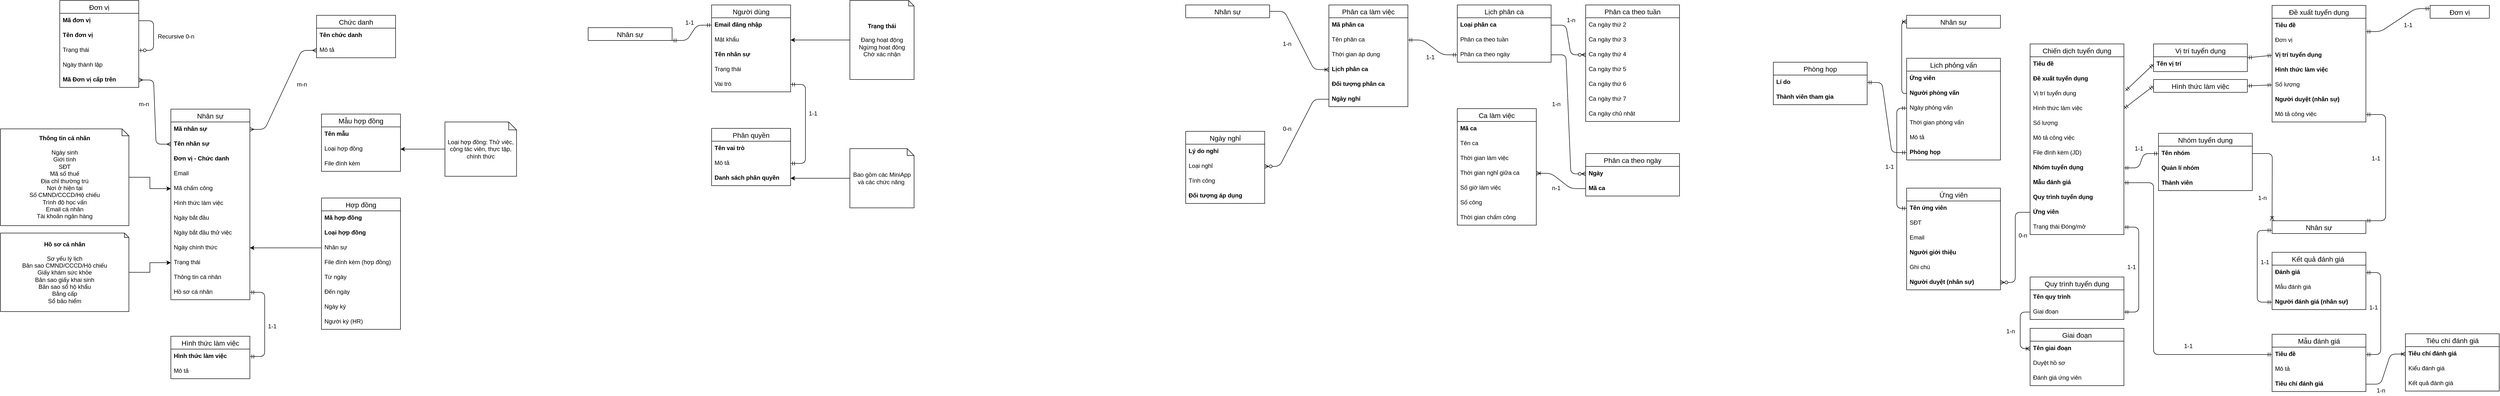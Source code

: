 <mxfile version="14.5.8" type="github">
  <diagram id="r-ECCvdsahkgzZmy2Sls" name="Page-1">
    <mxGraphModel dx="1673" dy="934" grid="1" gridSize="10" guides="1" tooltips="1" connect="1" arrows="1" fold="1" page="1" pageScale="1" pageWidth="850" pageHeight="1100" math="0" shadow="0">
      <root>
        <mxCell id="0" />
        <mxCell id="1" parent="0" />
        <mxCell id="hSSG6MMnjUU0kWjoDqOR-1" value="Đơn vị" style="swimlane;fontStyle=0;childLayout=stackLayout;horizontal=1;startSize=26;horizontalStack=0;resizeParent=1;resizeParentMax=0;resizeLast=0;collapsible=1;marginBottom=0;align=center;fontSize=14;" parent="1" vertex="1">
          <mxGeometry x="200" y="60" width="160" height="176" as="geometry">
            <mxRectangle x="50" y="60" width="50" height="26" as="alternateBounds" />
          </mxGeometry>
        </mxCell>
        <mxCell id="hSSG6MMnjUU0kWjoDqOR-2" value="Mã đơn vị" style="text;strokeColor=none;fillColor=none;spacingLeft=4;spacingRight=4;overflow=hidden;rotatable=0;points=[[0,0.5],[1,0.5]];portConstraint=eastwest;fontSize=12;fontStyle=1" parent="hSSG6MMnjUU0kWjoDqOR-1" vertex="1">
          <mxGeometry y="26" width="160" height="30" as="geometry" />
        </mxCell>
        <mxCell id="hSSG6MMnjUU0kWjoDqOR-3" value="Tên đơn vị" style="text;strokeColor=none;fillColor=none;spacingLeft=4;spacingRight=4;overflow=hidden;rotatable=0;points=[[0,0.5],[1,0.5]];portConstraint=eastwest;fontSize=12;fontStyle=1" parent="hSSG6MMnjUU0kWjoDqOR-1" vertex="1">
          <mxGeometry y="56" width="160" height="30" as="geometry" />
        </mxCell>
        <mxCell id="hSSG6MMnjUU0kWjoDqOR-4" value="Trạng thái" style="text;strokeColor=none;fillColor=none;spacingLeft=4;spacingRight=4;overflow=hidden;rotatable=0;points=[[0,0.5],[1,0.5]];portConstraint=eastwest;fontSize=12;" parent="hSSG6MMnjUU0kWjoDqOR-1" vertex="1">
          <mxGeometry y="86" width="160" height="30" as="geometry" />
        </mxCell>
        <mxCell id="hSSG6MMnjUU0kWjoDqOR-9" value="Ngày thành lập" style="text;strokeColor=none;fillColor=none;spacingLeft=4;spacingRight=4;overflow=hidden;rotatable=0;points=[[0,0.5],[1,0.5]];portConstraint=eastwest;fontSize=12;" parent="hSSG6MMnjUU0kWjoDqOR-1" vertex="1">
          <mxGeometry y="116" width="160" height="30" as="geometry" />
        </mxCell>
        <mxCell id="hSSG6MMnjUU0kWjoDqOR-10" value="Mã Đơn vị cấp trên" style="text;strokeColor=none;fillColor=none;spacingLeft=4;spacingRight=4;overflow=hidden;rotatable=0;points=[[0,0.5],[1,0.5]];portConstraint=eastwest;fontSize=12;fontStyle=1" parent="hSSG6MMnjUU0kWjoDqOR-1" vertex="1">
          <mxGeometry y="146" width="160" height="30" as="geometry" />
        </mxCell>
        <mxCell id="hSSG6MMnjUU0kWjoDqOR-11" value="" style="edgeStyle=entityRelationEdgeStyle;fontSize=12;html=1;endArrow=ERzeroToOne;endFill=1;exitX=1;exitY=0.5;exitDx=0;exitDy=0;entryX=1;entryY=0.5;entryDx=0;entryDy=0;" parent="hSSG6MMnjUU0kWjoDqOR-1" source="hSSG6MMnjUU0kWjoDqOR-2" target="hSSG6MMnjUU0kWjoDqOR-4" edge="1">
          <mxGeometry width="100" height="100" relative="1" as="geometry">
            <mxPoint x="320" y="320" as="sourcePoint" />
            <mxPoint x="420" y="220" as="targetPoint" />
          </mxGeometry>
        </mxCell>
        <mxCell id="hSSG6MMnjUU0kWjoDqOR-5" value="Chức danh" style="swimlane;fontStyle=0;childLayout=stackLayout;horizontal=1;startSize=26;horizontalStack=0;resizeParent=1;resizeParentMax=0;resizeLast=0;collapsible=1;marginBottom=0;align=center;fontSize=14;" parent="1" vertex="1">
          <mxGeometry x="720" y="90" width="160" height="86" as="geometry">
            <mxRectangle x="720" y="90" width="180" height="26" as="alternateBounds" />
          </mxGeometry>
        </mxCell>
        <mxCell id="hSSG6MMnjUU0kWjoDqOR-6" value="Tên chức danh" style="text;strokeColor=none;fillColor=none;spacingLeft=4;spacingRight=4;overflow=hidden;rotatable=0;points=[[0,0.5],[1,0.5]];portConstraint=eastwest;fontSize=12;fontStyle=1" parent="hSSG6MMnjUU0kWjoDqOR-5" vertex="1">
          <mxGeometry y="26" width="160" height="30" as="geometry" />
        </mxCell>
        <mxCell id="hSSG6MMnjUU0kWjoDqOR-7" value="Mô tả" style="text;strokeColor=none;fillColor=none;spacingLeft=4;spacingRight=4;overflow=hidden;rotatable=0;points=[[0,0.5],[1,0.5]];portConstraint=eastwest;fontSize=12;" parent="hSSG6MMnjUU0kWjoDqOR-5" vertex="1">
          <mxGeometry y="56" width="160" height="30" as="geometry" />
        </mxCell>
        <mxCell id="hSSG6MMnjUU0kWjoDqOR-12" value="Mẫu hợp đồng" style="swimlane;fontStyle=0;childLayout=stackLayout;horizontal=1;startSize=26;horizontalStack=0;resizeParent=1;resizeParentMax=0;resizeLast=0;collapsible=1;marginBottom=0;align=center;fontSize=14;" parent="1" vertex="1">
          <mxGeometry x="730" y="290" width="160" height="116" as="geometry">
            <mxRectangle x="730" y="290" width="130" height="26" as="alternateBounds" />
          </mxGeometry>
        </mxCell>
        <mxCell id="hSSG6MMnjUU0kWjoDqOR-13" value="Tên mẫu" style="text;strokeColor=none;fillColor=none;spacingLeft=4;spacingRight=4;overflow=hidden;rotatable=0;points=[[0,0.5],[1,0.5]];portConstraint=eastwest;fontSize=12;fontStyle=1" parent="hSSG6MMnjUU0kWjoDqOR-12" vertex="1">
          <mxGeometry y="26" width="160" height="30" as="geometry" />
        </mxCell>
        <mxCell id="hSSG6MMnjUU0kWjoDqOR-14" value="Loại hợp đồng" style="text;strokeColor=none;fillColor=none;spacingLeft=4;spacingRight=4;overflow=hidden;rotatable=0;points=[[0,0.5],[1,0.5]];portConstraint=eastwest;fontSize=12;" parent="hSSG6MMnjUU0kWjoDqOR-12" vertex="1">
          <mxGeometry y="56" width="160" height="30" as="geometry" />
        </mxCell>
        <mxCell id="hSSG6MMnjUU0kWjoDqOR-19" value="File đính kèm" style="text;strokeColor=none;fillColor=none;spacingLeft=4;spacingRight=4;overflow=hidden;rotatable=0;points=[[0,0.5],[1,0.5]];portConstraint=eastwest;fontSize=12;" parent="hSSG6MMnjUU0kWjoDqOR-12" vertex="1">
          <mxGeometry y="86" width="160" height="30" as="geometry" />
        </mxCell>
        <mxCell id="hSSG6MMnjUU0kWjoDqOR-50" style="edgeStyle=orthogonalEdgeStyle;rounded=0;orthogonalLoop=1;jettySize=auto;html=1;" parent="1" source="hSSG6MMnjUU0kWjoDqOR-20" target="hSSG6MMnjUU0kWjoDqOR-14" edge="1">
          <mxGeometry relative="1" as="geometry" />
        </mxCell>
        <mxCell id="hSSG6MMnjUU0kWjoDqOR-20" value="Loại hợp đồng: Thử việc, cộng tác viên, thực tập, chính thức" style="shape=note;whiteSpace=wrap;html=1;backgroundOutline=1;darkOpacity=0.05;size=16;" parent="1" vertex="1">
          <mxGeometry x="980" y="306" width="145" height="110" as="geometry" />
        </mxCell>
        <mxCell id="hSSG6MMnjUU0kWjoDqOR-21" value="Hợp đồng" style="swimlane;fontStyle=0;childLayout=stackLayout;horizontal=1;startSize=26;horizontalStack=0;resizeParent=1;resizeParentMax=0;resizeLast=0;collapsible=1;marginBottom=0;align=center;fontSize=14;" parent="1" vertex="1">
          <mxGeometry x="730" y="460" width="160" height="266" as="geometry">
            <mxRectangle x="730" y="460" width="140" height="26" as="alternateBounds" />
          </mxGeometry>
        </mxCell>
        <mxCell id="hSSG6MMnjUU0kWjoDqOR-22" value="Mã hợp đồng" style="text;strokeColor=none;fillColor=none;spacingLeft=4;spacingRight=4;overflow=hidden;rotatable=0;points=[[0,0.5],[1,0.5]];portConstraint=eastwest;fontSize=12;fontStyle=1" parent="hSSG6MMnjUU0kWjoDqOR-21" vertex="1">
          <mxGeometry y="26" width="160" height="30" as="geometry" />
        </mxCell>
        <mxCell id="hSSG6MMnjUU0kWjoDqOR-23" value="Loại hợp đồng" style="text;strokeColor=none;fillColor=none;spacingLeft=4;spacingRight=4;overflow=hidden;rotatable=0;points=[[0,0.5],[1,0.5]];portConstraint=eastwest;fontSize=12;fontStyle=1" parent="hSSG6MMnjUU0kWjoDqOR-21" vertex="1">
          <mxGeometry y="56" width="160" height="30" as="geometry" />
        </mxCell>
        <mxCell id="hSSG6MMnjUU0kWjoDqOR-24" value="Nhân sự" style="text;strokeColor=none;fillColor=none;spacingLeft=4;spacingRight=4;overflow=hidden;rotatable=0;points=[[0,0.5],[1,0.5]];portConstraint=eastwest;fontSize=12;" parent="hSSG6MMnjUU0kWjoDqOR-21" vertex="1">
          <mxGeometry y="86" width="160" height="30" as="geometry" />
        </mxCell>
        <mxCell id="hSSG6MMnjUU0kWjoDqOR-25" value="File đính kèm (hợp đồng)" style="text;strokeColor=none;fillColor=none;spacingLeft=4;spacingRight=4;overflow=hidden;rotatable=0;points=[[0,0.5],[1,0.5]];portConstraint=eastwest;fontSize=12;" parent="hSSG6MMnjUU0kWjoDqOR-21" vertex="1">
          <mxGeometry y="116" width="160" height="30" as="geometry" />
        </mxCell>
        <mxCell id="hSSG6MMnjUU0kWjoDqOR-26" value="Từ ngày" style="text;strokeColor=none;fillColor=none;spacingLeft=4;spacingRight=4;overflow=hidden;rotatable=0;points=[[0,0.5],[1,0.5]];portConstraint=eastwest;fontSize=12;" parent="hSSG6MMnjUU0kWjoDqOR-21" vertex="1">
          <mxGeometry y="146" width="160" height="30" as="geometry" />
        </mxCell>
        <mxCell id="hSSG6MMnjUU0kWjoDqOR-27" value="Đến ngày" style="text;strokeColor=none;fillColor=none;spacingLeft=4;spacingRight=4;overflow=hidden;rotatable=0;points=[[0,0.5],[1,0.5]];portConstraint=eastwest;fontSize=12;" parent="hSSG6MMnjUU0kWjoDqOR-21" vertex="1">
          <mxGeometry y="176" width="160" height="30" as="geometry" />
        </mxCell>
        <mxCell id="hSSG6MMnjUU0kWjoDqOR-28" value="Ngày ký" style="text;strokeColor=none;fillColor=none;spacingLeft=4;spacingRight=4;overflow=hidden;rotatable=0;points=[[0,0.5],[1,0.5]];portConstraint=eastwest;fontSize=12;" parent="hSSG6MMnjUU0kWjoDqOR-21" vertex="1">
          <mxGeometry y="206" width="160" height="30" as="geometry" />
        </mxCell>
        <mxCell id="hSSG6MMnjUU0kWjoDqOR-29" value="Người ký (HR)" style="text;strokeColor=none;fillColor=none;spacingLeft=4;spacingRight=4;overflow=hidden;rotatable=0;points=[[0,0.5],[1,0.5]];portConstraint=eastwest;fontSize=12;" parent="hSSG6MMnjUU0kWjoDqOR-21" vertex="1">
          <mxGeometry y="236" width="160" height="30" as="geometry" />
        </mxCell>
        <mxCell id="hSSG6MMnjUU0kWjoDqOR-30" value="Nhân sự" style="swimlane;fontStyle=0;childLayout=stackLayout;horizontal=1;startSize=26;horizontalStack=0;resizeParent=1;resizeParentMax=0;resizeLast=0;collapsible=1;marginBottom=0;align=center;fontSize=14;" parent="1" vertex="1">
          <mxGeometry x="425" y="280" width="160" height="386" as="geometry">
            <mxRectangle x="425" y="280" width="50" height="26" as="alternateBounds" />
          </mxGeometry>
        </mxCell>
        <mxCell id="hSSG6MMnjUU0kWjoDqOR-31" value="Mã nhân sự" style="text;strokeColor=none;fillColor=none;spacingLeft=4;spacingRight=4;overflow=hidden;rotatable=0;points=[[0,0.5],[1,0.5]];portConstraint=eastwest;fontSize=12;fontStyle=1" parent="hSSG6MMnjUU0kWjoDqOR-30" vertex="1">
          <mxGeometry y="26" width="160" height="30" as="geometry" />
        </mxCell>
        <mxCell id="hSSG6MMnjUU0kWjoDqOR-32" value="Tên nhân sự" style="text;strokeColor=none;fillColor=none;spacingLeft=4;spacingRight=4;overflow=hidden;rotatable=0;points=[[0,0.5],[1,0.5]];portConstraint=eastwest;fontSize=12;fontStyle=1" parent="hSSG6MMnjUU0kWjoDqOR-30" vertex="1">
          <mxGeometry y="56" width="160" height="30" as="geometry" />
        </mxCell>
        <mxCell id="hSSG6MMnjUU0kWjoDqOR-40" value="Đơn vị - Chức danh" style="text;strokeColor=none;fillColor=none;spacingLeft=4;spacingRight=4;overflow=hidden;rotatable=0;points=[[0,0.5],[1,0.5]];portConstraint=eastwest;fontSize=12;fontStyle=1" parent="hSSG6MMnjUU0kWjoDqOR-30" vertex="1">
          <mxGeometry y="86" width="160" height="30" as="geometry" />
        </mxCell>
        <mxCell id="hSSG6MMnjUU0kWjoDqOR-33" value="Email" style="text;strokeColor=none;fillColor=none;spacingLeft=4;spacingRight=4;overflow=hidden;rotatable=0;points=[[0,0.5],[1,0.5]];portConstraint=eastwest;fontSize=12;" parent="hSSG6MMnjUU0kWjoDqOR-30" vertex="1">
          <mxGeometry y="116" width="160" height="30" as="geometry" />
        </mxCell>
        <mxCell id="hSSG6MMnjUU0kWjoDqOR-34" value="Mã chấm công" style="text;strokeColor=none;fillColor=none;spacingLeft=4;spacingRight=4;overflow=hidden;rotatable=0;points=[[0,0.5],[1,0.5]];portConstraint=eastwest;fontSize=12;" parent="hSSG6MMnjUU0kWjoDqOR-30" vertex="1">
          <mxGeometry y="146" width="160" height="30" as="geometry" />
        </mxCell>
        <mxCell id="hSSG6MMnjUU0kWjoDqOR-35" value="Hình thức làm việc" style="text;strokeColor=none;fillColor=none;spacingLeft=4;spacingRight=4;overflow=hidden;rotatable=0;points=[[0,0.5],[1,0.5]];portConstraint=eastwest;fontSize=12;" parent="hSSG6MMnjUU0kWjoDqOR-30" vertex="1">
          <mxGeometry y="176" width="160" height="30" as="geometry" />
        </mxCell>
        <mxCell id="hSSG6MMnjUU0kWjoDqOR-36" value="Ngày bắt đầu" style="text;strokeColor=none;fillColor=none;spacingLeft=4;spacingRight=4;overflow=hidden;rotatable=0;points=[[0,0.5],[1,0.5]];portConstraint=eastwest;fontSize=12;" parent="hSSG6MMnjUU0kWjoDqOR-30" vertex="1">
          <mxGeometry y="206" width="160" height="30" as="geometry" />
        </mxCell>
        <mxCell id="hSSG6MMnjUU0kWjoDqOR-37" value="Ngày bắt đầu thử việc" style="text;strokeColor=none;fillColor=none;spacingLeft=4;spacingRight=4;overflow=hidden;rotatable=0;points=[[0,0.5],[1,0.5]];portConstraint=eastwest;fontSize=12;" parent="hSSG6MMnjUU0kWjoDqOR-30" vertex="1">
          <mxGeometry y="236" width="160" height="30" as="geometry" />
        </mxCell>
        <mxCell id="hSSG6MMnjUU0kWjoDqOR-38" value="Ngày chính thức" style="text;strokeColor=none;fillColor=none;spacingLeft=4;spacingRight=4;overflow=hidden;rotatable=0;points=[[0,0.5],[1,0.5]];portConstraint=eastwest;fontSize=12;" parent="hSSG6MMnjUU0kWjoDqOR-30" vertex="1">
          <mxGeometry y="266" width="160" height="30" as="geometry" />
        </mxCell>
        <mxCell id="hSSG6MMnjUU0kWjoDqOR-39" value="Trạng thái" style="text;strokeColor=none;fillColor=none;spacingLeft=4;spacingRight=4;overflow=hidden;rotatable=0;points=[[0,0.5],[1,0.5]];portConstraint=eastwest;fontSize=12;" parent="hSSG6MMnjUU0kWjoDqOR-30" vertex="1">
          <mxGeometry y="296" width="160" height="30" as="geometry" />
        </mxCell>
        <mxCell id="hSSG6MMnjUU0kWjoDqOR-41" value="Thông tin cá nhân" style="text;strokeColor=none;fillColor=none;spacingLeft=4;spacingRight=4;overflow=hidden;rotatable=0;points=[[0,0.5],[1,0.5]];portConstraint=eastwest;fontSize=12;" parent="hSSG6MMnjUU0kWjoDqOR-30" vertex="1">
          <mxGeometry y="326" width="160" height="30" as="geometry" />
        </mxCell>
        <mxCell id="hSSG6MMnjUU0kWjoDqOR-43" value="Hồ sơ cá nhân" style="text;strokeColor=none;fillColor=none;spacingLeft=4;spacingRight=4;overflow=hidden;rotatable=0;points=[[0,0.5],[1,0.5]];portConstraint=eastwest;fontSize=12;" parent="hSSG6MMnjUU0kWjoDqOR-30" vertex="1">
          <mxGeometry y="356" width="160" height="30" as="geometry" />
        </mxCell>
        <mxCell id="hSSG6MMnjUU0kWjoDqOR-44" style="edgeStyle=orthogonalEdgeStyle;rounded=0;orthogonalLoop=1;jettySize=auto;html=1;entryX=0;entryY=0.5;entryDx=0;entryDy=0;" parent="1" source="hSSG6MMnjUU0kWjoDqOR-42" target="hSSG6MMnjUU0kWjoDqOR-34" edge="1">
          <mxGeometry relative="1" as="geometry" />
        </mxCell>
        <mxCell id="hSSG6MMnjUU0kWjoDqOR-42" value="&lt;b&gt;Thông tin cá nhân&lt;br&gt;&lt;/b&gt;&lt;br&gt;Ngày sinh&lt;br&gt;Giới tính&lt;br&gt;SĐT&lt;br&gt;Mã số thuế&lt;br&gt;Địa chỉ thường trú&lt;br&gt;Nơi ở hiện tại&lt;br&gt;Số CMND/CCCD/Hộ chiếu&lt;br&gt;Trình độ học vấn&lt;br&gt;Email cá nhân&lt;br&gt;Tài khoản ngân hàng" style="shape=note;whiteSpace=wrap;html=1;backgroundOutline=1;darkOpacity=0.05;size=14;" parent="1" vertex="1">
          <mxGeometry x="80" y="320" width="260" height="196" as="geometry" />
        </mxCell>
        <mxCell id="hSSG6MMnjUU0kWjoDqOR-46" style="edgeStyle=orthogonalEdgeStyle;rounded=0;orthogonalLoop=1;jettySize=auto;html=1;" parent="1" source="hSSG6MMnjUU0kWjoDqOR-45" target="hSSG6MMnjUU0kWjoDqOR-39" edge="1">
          <mxGeometry relative="1" as="geometry" />
        </mxCell>
        <mxCell id="hSSG6MMnjUU0kWjoDqOR-45" value="&lt;b&gt;Hồ sơ cá nhân&lt;br&gt;&lt;/b&gt;&lt;br&gt;Sơ yếu lý lịch&lt;br&gt;Bản sao CMND/CCCD/Hộ chiếu&lt;br&gt;Giấy khám sức khỏe&lt;br&gt;Bản sao giấy khai sinh&lt;br&gt;Bản sao sổ hộ khẩu&lt;br&gt;Bằng cấp&lt;br&gt;Sổ bảo hiểm" style="shape=note;whiteSpace=wrap;html=1;backgroundOutline=1;darkOpacity=0.05;size=9;" parent="1" vertex="1">
          <mxGeometry x="80" y="531" width="260" height="159" as="geometry" />
        </mxCell>
        <mxCell id="hSSG6MMnjUU0kWjoDqOR-48" value="" style="edgeStyle=entityRelationEdgeStyle;fontSize=12;html=1;endArrow=ERmany;startArrow=ERmany;exitX=0;exitY=0.5;exitDx=0;exitDy=0;entryX=1;entryY=0.5;entryDx=0;entryDy=0;" parent="1" source="hSSG6MMnjUU0kWjoDqOR-32" target="hSSG6MMnjUU0kWjoDqOR-10" edge="1">
          <mxGeometry width="100" height="100" relative="1" as="geometry">
            <mxPoint x="585" y="360" as="sourcePoint" />
            <mxPoint x="685" y="260" as="targetPoint" />
          </mxGeometry>
        </mxCell>
        <mxCell id="hSSG6MMnjUU0kWjoDqOR-49" value="" style="edgeStyle=entityRelationEdgeStyle;fontSize=12;html=1;endArrow=ERmany;startArrow=ERmany;exitX=1;exitY=0.5;exitDx=0;exitDy=0;entryX=0;entryY=0.5;entryDx=0;entryDy=0;" parent="1" source="hSSG6MMnjUU0kWjoDqOR-31" target="hSSG6MMnjUU0kWjoDqOR-7" edge="1">
          <mxGeometry width="100" height="100" relative="1" as="geometry">
            <mxPoint x="675" y="300" as="sourcePoint" />
            <mxPoint x="620" y="170" as="targetPoint" />
          </mxGeometry>
        </mxCell>
        <mxCell id="hSSG6MMnjUU0kWjoDqOR-51" style="edgeStyle=orthogonalEdgeStyle;rounded=0;orthogonalLoop=1;jettySize=auto;html=1;exitX=0;exitY=0.5;exitDx=0;exitDy=0;entryX=1;entryY=0.5;entryDx=0;entryDy=0;" parent="1" source="hSSG6MMnjUU0kWjoDqOR-24" target="hSSG6MMnjUU0kWjoDqOR-38" edge="1">
          <mxGeometry relative="1" as="geometry" />
        </mxCell>
        <mxCell id="hSSG6MMnjUU0kWjoDqOR-52" value="Hình thức làm việc" style="swimlane;fontStyle=0;childLayout=stackLayout;horizontal=1;startSize=26;horizontalStack=0;resizeParent=1;resizeParentMax=0;resizeLast=0;collapsible=1;marginBottom=0;align=center;fontSize=14;" parent="1" vertex="1">
          <mxGeometry x="425" y="740" width="160" height="86" as="geometry">
            <mxRectangle x="50" y="60" width="50" height="26" as="alternateBounds" />
          </mxGeometry>
        </mxCell>
        <mxCell id="hSSG6MMnjUU0kWjoDqOR-53" value="Hình thức làm việc" style="text;strokeColor=none;fillColor=none;spacingLeft=4;spacingRight=4;overflow=hidden;rotatable=0;points=[[0,0.5],[1,0.5]];portConstraint=eastwest;fontSize=12;fontStyle=1" parent="hSSG6MMnjUU0kWjoDqOR-52" vertex="1">
          <mxGeometry y="26" width="160" height="30" as="geometry" />
        </mxCell>
        <mxCell id="hSSG6MMnjUU0kWjoDqOR-54" value="Mô tả" style="text;strokeColor=none;fillColor=none;spacingLeft=4;spacingRight=4;overflow=hidden;rotatable=0;points=[[0,0.5],[1,0.5]];portConstraint=eastwest;fontSize=12;fontStyle=0" parent="hSSG6MMnjUU0kWjoDqOR-52" vertex="1">
          <mxGeometry y="56" width="160" height="30" as="geometry" />
        </mxCell>
        <mxCell id="hSSG6MMnjUU0kWjoDqOR-67" value="" style="edgeStyle=entityRelationEdgeStyle;fontSize=12;html=1;endArrow=ERmandOne;startArrow=ERmandOne;entryX=1;entryY=0.5;entryDx=0;entryDy=0;exitX=1;exitY=0.5;exitDx=0;exitDy=0;" parent="1" source="hSSG6MMnjUU0kWjoDqOR-53" target="hSSG6MMnjUU0kWjoDqOR-43" edge="1">
          <mxGeometry width="100" height="100" relative="1" as="geometry">
            <mxPoint x="520" y="600" as="sourcePoint" />
            <mxPoint x="620" y="500" as="targetPoint" />
          </mxGeometry>
        </mxCell>
        <mxCell id="hSSG6MMnjUU0kWjoDqOR-68" value="1-1" style="text;html=1;align=center;verticalAlign=middle;resizable=0;points=[];autosize=1;strokeColor=none;" parent="1" vertex="1">
          <mxGeometry x="615" y="710" width="30" height="20" as="geometry" />
        </mxCell>
        <mxCell id="hSSG6MMnjUU0kWjoDqOR-69" value="m-n" style="text;html=1;align=center;verticalAlign=middle;resizable=0;points=[];autosize=1;strokeColor=none;" parent="1" vertex="1">
          <mxGeometry x="350" y="260" width="40" height="20" as="geometry" />
        </mxCell>
        <mxCell id="hSSG6MMnjUU0kWjoDqOR-70" value="m-n" style="text;html=1;align=center;verticalAlign=middle;resizable=0;points=[];autosize=1;strokeColor=none;" parent="1" vertex="1">
          <mxGeometry x="670" y="220" width="40" height="20" as="geometry" />
        </mxCell>
        <mxCell id="hSSG6MMnjUU0kWjoDqOR-71" value="Recursive 0-n" style="text;html=1;align=center;verticalAlign=middle;resizable=0;points=[];autosize=1;strokeColor=none;" parent="1" vertex="1">
          <mxGeometry x="390" y="123" width="90" height="20" as="geometry" />
        </mxCell>
        <mxCell id="t0jusX5-IYJ_9TBrGAH8-1" value="Nhân sự" style="swimlane;fontStyle=0;childLayout=stackLayout;horizontal=1;startSize=26;horizontalStack=0;resizeParent=1;resizeParentMax=0;resizeLast=0;collapsible=1;marginBottom=0;align=center;fontSize=14;" vertex="1" collapsed="1" parent="1">
          <mxGeometry x="1270" y="115" width="170" height="26" as="geometry">
            <mxRectangle x="1450" y="280" width="160" height="386" as="alternateBounds" />
          </mxGeometry>
        </mxCell>
        <mxCell id="t0jusX5-IYJ_9TBrGAH8-2" value="Mã nhân sự" style="text;strokeColor=none;fillColor=none;spacingLeft=4;spacingRight=4;overflow=hidden;rotatable=0;points=[[0,0.5],[1,0.5]];portConstraint=eastwest;fontSize=12;fontStyle=1" vertex="1" parent="t0jusX5-IYJ_9TBrGAH8-1">
          <mxGeometry y="26" width="170" height="30" as="geometry" />
        </mxCell>
        <mxCell id="t0jusX5-IYJ_9TBrGAH8-3" value="Tên nhân sự" style="text;strokeColor=none;fillColor=none;spacingLeft=4;spacingRight=4;overflow=hidden;rotatable=0;points=[[0,0.5],[1,0.5]];portConstraint=eastwest;fontSize=12;fontStyle=1" vertex="1" parent="t0jusX5-IYJ_9TBrGAH8-1">
          <mxGeometry y="56" width="170" height="30" as="geometry" />
        </mxCell>
        <mxCell id="t0jusX5-IYJ_9TBrGAH8-4" value="Đơn vị - Chức danh" style="text;strokeColor=none;fillColor=none;spacingLeft=4;spacingRight=4;overflow=hidden;rotatable=0;points=[[0,0.5],[1,0.5]];portConstraint=eastwest;fontSize=12;fontStyle=1" vertex="1" parent="t0jusX5-IYJ_9TBrGAH8-1">
          <mxGeometry y="86" width="170" height="30" as="geometry" />
        </mxCell>
        <mxCell id="t0jusX5-IYJ_9TBrGAH8-5" value="Email" style="text;strokeColor=none;fillColor=none;spacingLeft=4;spacingRight=4;overflow=hidden;rotatable=0;points=[[0,0.5],[1,0.5]];portConstraint=eastwest;fontSize=12;" vertex="1" parent="t0jusX5-IYJ_9TBrGAH8-1">
          <mxGeometry y="116" width="170" height="30" as="geometry" />
        </mxCell>
        <mxCell id="t0jusX5-IYJ_9TBrGAH8-6" value="Mã chấm công" style="text;strokeColor=none;fillColor=none;spacingLeft=4;spacingRight=4;overflow=hidden;rotatable=0;points=[[0,0.5],[1,0.5]];portConstraint=eastwest;fontSize=12;" vertex="1" parent="t0jusX5-IYJ_9TBrGAH8-1">
          <mxGeometry y="146" width="170" height="30" as="geometry" />
        </mxCell>
        <mxCell id="t0jusX5-IYJ_9TBrGAH8-7" value="Hình thức làm việc" style="text;strokeColor=none;fillColor=none;spacingLeft=4;spacingRight=4;overflow=hidden;rotatable=0;points=[[0,0.5],[1,0.5]];portConstraint=eastwest;fontSize=12;" vertex="1" parent="t0jusX5-IYJ_9TBrGAH8-1">
          <mxGeometry y="176" width="170" height="30" as="geometry" />
        </mxCell>
        <mxCell id="t0jusX5-IYJ_9TBrGAH8-8" value="Ngày bắt đầu" style="text;strokeColor=none;fillColor=none;spacingLeft=4;spacingRight=4;overflow=hidden;rotatable=0;points=[[0,0.5],[1,0.5]];portConstraint=eastwest;fontSize=12;" vertex="1" parent="t0jusX5-IYJ_9TBrGAH8-1">
          <mxGeometry y="206" width="170" height="30" as="geometry" />
        </mxCell>
        <mxCell id="t0jusX5-IYJ_9TBrGAH8-9" value="Ngày bắt đầu thử việc" style="text;strokeColor=none;fillColor=none;spacingLeft=4;spacingRight=4;overflow=hidden;rotatable=0;points=[[0,0.5],[1,0.5]];portConstraint=eastwest;fontSize=12;" vertex="1" parent="t0jusX5-IYJ_9TBrGAH8-1">
          <mxGeometry y="236" width="170" height="30" as="geometry" />
        </mxCell>
        <mxCell id="t0jusX5-IYJ_9TBrGAH8-10" value="Ngày chính thức" style="text;strokeColor=none;fillColor=none;spacingLeft=4;spacingRight=4;overflow=hidden;rotatable=0;points=[[0,0.5],[1,0.5]];portConstraint=eastwest;fontSize=12;" vertex="1" parent="t0jusX5-IYJ_9TBrGAH8-1">
          <mxGeometry y="266" width="170" height="30" as="geometry" />
        </mxCell>
        <mxCell id="t0jusX5-IYJ_9TBrGAH8-11" value="Trạng thái" style="text;strokeColor=none;fillColor=none;spacingLeft=4;spacingRight=4;overflow=hidden;rotatable=0;points=[[0,0.5],[1,0.5]];portConstraint=eastwest;fontSize=12;" vertex="1" parent="t0jusX5-IYJ_9TBrGAH8-1">
          <mxGeometry y="296" width="170" height="30" as="geometry" />
        </mxCell>
        <mxCell id="t0jusX5-IYJ_9TBrGAH8-12" value="Thông tin cá nhân" style="text;strokeColor=none;fillColor=none;spacingLeft=4;spacingRight=4;overflow=hidden;rotatable=0;points=[[0,0.5],[1,0.5]];portConstraint=eastwest;fontSize=12;" vertex="1" parent="t0jusX5-IYJ_9TBrGAH8-1">
          <mxGeometry y="326" width="170" height="30" as="geometry" />
        </mxCell>
        <mxCell id="t0jusX5-IYJ_9TBrGAH8-13" value="Hồ sơ cá nhân" style="text;strokeColor=none;fillColor=none;spacingLeft=4;spacingRight=4;overflow=hidden;rotatable=0;points=[[0,0.5],[1,0.5]];portConstraint=eastwest;fontSize=12;" vertex="1" parent="t0jusX5-IYJ_9TBrGAH8-1">
          <mxGeometry y="356" width="170" height="30" as="geometry" />
        </mxCell>
        <mxCell id="t0jusX5-IYJ_9TBrGAH8-14" value="Người dùng" style="swimlane;fontStyle=0;childLayout=stackLayout;horizontal=1;startSize=26;horizontalStack=0;resizeParent=1;resizeParentMax=0;resizeLast=0;collapsible=1;marginBottom=0;align=center;fontSize=14;" vertex="1" parent="1">
          <mxGeometry x="1520" y="69" width="160" height="176" as="geometry">
            <mxRectangle x="730" y="290" width="130" height="26" as="alternateBounds" />
          </mxGeometry>
        </mxCell>
        <mxCell id="t0jusX5-IYJ_9TBrGAH8-15" value="Email đăng nhập" style="text;strokeColor=none;fillColor=none;spacingLeft=4;spacingRight=4;overflow=hidden;rotatable=0;points=[[0,0.5],[1,0.5]];portConstraint=eastwest;fontSize=12;fontStyle=1" vertex="1" parent="t0jusX5-IYJ_9TBrGAH8-14">
          <mxGeometry y="26" width="160" height="30" as="geometry" />
        </mxCell>
        <mxCell id="t0jusX5-IYJ_9TBrGAH8-16" value="Mật khẩu" style="text;strokeColor=none;fillColor=none;spacingLeft=4;spacingRight=4;overflow=hidden;rotatable=0;points=[[0,0.5],[1,0.5]];portConstraint=eastwest;fontSize=12;" vertex="1" parent="t0jusX5-IYJ_9TBrGAH8-14">
          <mxGeometry y="56" width="160" height="30" as="geometry" />
        </mxCell>
        <mxCell id="t0jusX5-IYJ_9TBrGAH8-17" value="Tên nhân sự" style="text;strokeColor=none;fillColor=none;spacingLeft=4;spacingRight=4;overflow=hidden;rotatable=0;points=[[0,0.5],[1,0.5]];portConstraint=eastwest;fontSize=12;fontStyle=1" vertex="1" parent="t0jusX5-IYJ_9TBrGAH8-14">
          <mxGeometry y="86" width="160" height="30" as="geometry" />
        </mxCell>
        <mxCell id="t0jusX5-IYJ_9TBrGAH8-18" value="Trạng thái" style="text;strokeColor=none;fillColor=none;spacingLeft=4;spacingRight=4;overflow=hidden;rotatable=0;points=[[0,0.5],[1,0.5]];portConstraint=eastwest;fontSize=12;" vertex="1" parent="t0jusX5-IYJ_9TBrGAH8-14">
          <mxGeometry y="116" width="160" height="30" as="geometry" />
        </mxCell>
        <mxCell id="t0jusX5-IYJ_9TBrGAH8-29" value="Vai trò" style="text;strokeColor=none;fillColor=none;spacingLeft=4;spacingRight=4;overflow=hidden;rotatable=0;points=[[0,0.5],[1,0.5]];portConstraint=eastwest;fontSize=12;" vertex="1" parent="t0jusX5-IYJ_9TBrGAH8-14">
          <mxGeometry y="146" width="160" height="30" as="geometry" />
        </mxCell>
        <mxCell id="t0jusX5-IYJ_9TBrGAH8-20" style="edgeStyle=orthogonalEdgeStyle;rounded=0;orthogonalLoop=1;jettySize=auto;html=1;entryX=1;entryY=0.5;entryDx=0;entryDy=0;" edge="1" parent="1" source="t0jusX5-IYJ_9TBrGAH8-19" target="t0jusX5-IYJ_9TBrGAH8-16">
          <mxGeometry relative="1" as="geometry" />
        </mxCell>
        <mxCell id="t0jusX5-IYJ_9TBrGAH8-19" value="&lt;b&gt;Trạng thái&lt;br&gt;&lt;/b&gt;&lt;br&gt;Đang hoạt động&lt;br&gt;Ngừng hoạt động&lt;br&gt;Chờ xác nhận" style="shape=note;whiteSpace=wrap;html=1;backgroundOutline=1;darkOpacity=0.05;size=11;" vertex="1" parent="1">
          <mxGeometry x="1800" y="60" width="130" height="160" as="geometry" />
        </mxCell>
        <mxCell id="t0jusX5-IYJ_9TBrGAH8-21" value="" style="edgeStyle=entityRelationEdgeStyle;fontSize=12;html=1;endArrow=ERmandOne;startArrow=ERmandOne;entryX=1;entryY=1;entryDx=0;entryDy=0;exitX=0;exitY=0.5;exitDx=0;exitDy=0;" edge="1" parent="1" source="t0jusX5-IYJ_9TBrGAH8-15" target="t0jusX5-IYJ_9TBrGAH8-1">
          <mxGeometry width="100" height="100" relative="1" as="geometry">
            <mxPoint x="1660" y="189" as="sourcePoint" />
            <mxPoint x="1760" y="89" as="targetPoint" />
          </mxGeometry>
        </mxCell>
        <mxCell id="t0jusX5-IYJ_9TBrGAH8-22" value="Phân quyền" style="swimlane;fontStyle=0;childLayout=stackLayout;horizontal=1;startSize=26;horizontalStack=0;resizeParent=1;resizeParentMax=0;resizeLast=0;collapsible=1;marginBottom=0;align=center;fontSize=14;" vertex="1" parent="1">
          <mxGeometry x="1520" y="319" width="160" height="116" as="geometry">
            <mxRectangle x="730" y="290" width="130" height="26" as="alternateBounds" />
          </mxGeometry>
        </mxCell>
        <mxCell id="t0jusX5-IYJ_9TBrGAH8-23" value="Tên vai trò" style="text;strokeColor=none;fillColor=none;spacingLeft=4;spacingRight=4;overflow=hidden;rotatable=0;points=[[0,0.5],[1,0.5]];portConstraint=eastwest;fontSize=12;fontStyle=1" vertex="1" parent="t0jusX5-IYJ_9TBrGAH8-22">
          <mxGeometry y="26" width="160" height="30" as="geometry" />
        </mxCell>
        <mxCell id="t0jusX5-IYJ_9TBrGAH8-24" value="Mô tả" style="text;strokeColor=none;fillColor=none;spacingLeft=4;spacingRight=4;overflow=hidden;rotatable=0;points=[[0,0.5],[1,0.5]];portConstraint=eastwest;fontSize=12;" vertex="1" parent="t0jusX5-IYJ_9TBrGAH8-22">
          <mxGeometry y="56" width="160" height="30" as="geometry" />
        </mxCell>
        <mxCell id="t0jusX5-IYJ_9TBrGAH8-25" value="Danh sách phân quyền" style="text;strokeColor=none;fillColor=none;spacingLeft=4;spacingRight=4;overflow=hidden;rotatable=0;points=[[0,0.5],[1,0.5]];portConstraint=eastwest;fontSize=12;fontStyle=1" vertex="1" parent="t0jusX5-IYJ_9TBrGAH8-22">
          <mxGeometry y="86" width="160" height="30" as="geometry" />
        </mxCell>
        <mxCell id="t0jusX5-IYJ_9TBrGAH8-31" style="edgeStyle=orthogonalEdgeStyle;rounded=0;orthogonalLoop=1;jettySize=auto;html=1;entryX=1;entryY=0.5;entryDx=0;entryDy=0;" edge="1" parent="1" source="t0jusX5-IYJ_9TBrGAH8-27" target="t0jusX5-IYJ_9TBrGAH8-25">
          <mxGeometry relative="1" as="geometry" />
        </mxCell>
        <mxCell id="t0jusX5-IYJ_9TBrGAH8-27" value="Bao gồm các MiniApp và các chức năng&amp;nbsp;" style="shape=note;whiteSpace=wrap;html=1;backgroundOutline=1;darkOpacity=0.05;size=14;" vertex="1" parent="1">
          <mxGeometry x="1800" y="360" width="130" height="120" as="geometry" />
        </mxCell>
        <mxCell id="t0jusX5-IYJ_9TBrGAH8-30" value="" style="edgeStyle=entityRelationEdgeStyle;fontSize=12;html=1;endArrow=ERmandOne;startArrow=ERmandOne;entryX=1;entryY=0.5;entryDx=0;entryDy=0;exitX=1;exitY=0.5;exitDx=0;exitDy=0;" edge="1" parent="1" source="t0jusX5-IYJ_9TBrGAH8-24" target="t0jusX5-IYJ_9TBrGAH8-29">
          <mxGeometry width="100" height="100" relative="1" as="geometry">
            <mxPoint x="1470" y="399" as="sourcePoint" />
            <mxPoint x="1410" y="220" as="targetPoint" />
          </mxGeometry>
        </mxCell>
        <mxCell id="t0jusX5-IYJ_9TBrGAH8-32" value="1-1" style="text;html=1;align=center;verticalAlign=middle;resizable=0;points=[];autosize=1;strokeColor=none;" vertex="1" parent="1">
          <mxGeometry x="1710" y="279" width="30" height="20" as="geometry" />
        </mxCell>
        <mxCell id="t0jusX5-IYJ_9TBrGAH8-33" value="1-1" style="text;html=1;align=center;verticalAlign=middle;resizable=0;points=[];autosize=1;strokeColor=none;" vertex="1" parent="1">
          <mxGeometry x="1460" y="95" width="30" height="20" as="geometry" />
        </mxCell>
        <mxCell id="t0jusX5-IYJ_9TBrGAH8-65" value="Ca làm việc" style="swimlane;fontStyle=0;childLayout=stackLayout;horizontal=1;startSize=26;horizontalStack=0;resizeParent=1;resizeParentMax=0;resizeLast=0;collapsible=1;marginBottom=0;align=center;fontSize=14;" vertex="1" parent="1">
          <mxGeometry x="3030" y="279" width="160" height="236" as="geometry">
            <mxRectangle x="730" y="290" width="130" height="26" as="alternateBounds" />
          </mxGeometry>
        </mxCell>
        <mxCell id="t0jusX5-IYJ_9TBrGAH8-66" value="Mã ca" style="text;strokeColor=none;fillColor=none;spacingLeft=4;spacingRight=4;overflow=hidden;rotatable=0;points=[[0,0.5],[1,0.5]];portConstraint=eastwest;fontSize=12;fontStyle=1" vertex="1" parent="t0jusX5-IYJ_9TBrGAH8-65">
          <mxGeometry y="26" width="160" height="30" as="geometry" />
        </mxCell>
        <mxCell id="t0jusX5-IYJ_9TBrGAH8-88" value="Tên ca" style="text;strokeColor=none;fillColor=none;spacingLeft=4;spacingRight=4;overflow=hidden;rotatable=0;points=[[0,0.5],[1,0.5]];portConstraint=eastwest;fontSize=12;fontStyle=0" vertex="1" parent="t0jusX5-IYJ_9TBrGAH8-65">
          <mxGeometry y="56" width="160" height="30" as="geometry" />
        </mxCell>
        <mxCell id="t0jusX5-IYJ_9TBrGAH8-89" value="Thời gian làm việc" style="text;strokeColor=none;fillColor=none;spacingLeft=4;spacingRight=4;overflow=hidden;rotatable=0;points=[[0,0.5],[1,0.5]];portConstraint=eastwest;fontSize=12;fontStyle=0" vertex="1" parent="t0jusX5-IYJ_9TBrGAH8-65">
          <mxGeometry y="86" width="160" height="30" as="geometry" />
        </mxCell>
        <mxCell id="t0jusX5-IYJ_9TBrGAH8-90" value="Thời gian nghỉ giữa ca" style="text;strokeColor=none;fillColor=none;spacingLeft=4;spacingRight=4;overflow=hidden;rotatable=0;points=[[0,0.5],[1,0.5]];portConstraint=eastwest;fontSize=12;fontStyle=0" vertex="1" parent="t0jusX5-IYJ_9TBrGAH8-65">
          <mxGeometry y="116" width="160" height="30" as="geometry" />
        </mxCell>
        <mxCell id="t0jusX5-IYJ_9TBrGAH8-91" value="Số giờ làm việc" style="text;strokeColor=none;fillColor=none;spacingLeft=4;spacingRight=4;overflow=hidden;rotatable=0;points=[[0,0.5],[1,0.5]];portConstraint=eastwest;fontSize=12;fontStyle=0" vertex="1" parent="t0jusX5-IYJ_9TBrGAH8-65">
          <mxGeometry y="146" width="160" height="30" as="geometry" />
        </mxCell>
        <mxCell id="t0jusX5-IYJ_9TBrGAH8-92" value="Số công" style="text;strokeColor=none;fillColor=none;spacingLeft=4;spacingRight=4;overflow=hidden;rotatable=0;points=[[0,0.5],[1,0.5]];portConstraint=eastwest;fontSize=12;fontStyle=0" vertex="1" parent="t0jusX5-IYJ_9TBrGAH8-65">
          <mxGeometry y="176" width="160" height="30" as="geometry" />
        </mxCell>
        <mxCell id="t0jusX5-IYJ_9TBrGAH8-93" value="Thời gian chấm công" style="text;strokeColor=none;fillColor=none;spacingLeft=4;spacingRight=4;overflow=hidden;rotatable=0;points=[[0,0.5],[1,0.5]];portConstraint=eastwest;fontSize=12;fontStyle=0" vertex="1" parent="t0jusX5-IYJ_9TBrGAH8-65">
          <mxGeometry y="206" width="160" height="30" as="geometry" />
        </mxCell>
        <mxCell id="t0jusX5-IYJ_9TBrGAH8-71" value="Phân ca làm việc" style="swimlane;fontStyle=0;childLayout=stackLayout;horizontal=1;startSize=26;horizontalStack=0;resizeParent=1;resizeParentMax=0;resizeLast=0;collapsible=1;marginBottom=0;align=center;fontSize=14;" vertex="1" parent="1">
          <mxGeometry x="2770" y="69" width="160" height="206" as="geometry">
            <mxRectangle x="730" y="290" width="130" height="26" as="alternateBounds" />
          </mxGeometry>
        </mxCell>
        <mxCell id="t0jusX5-IYJ_9TBrGAH8-72" value="Mã phân ca " style="text;strokeColor=none;fillColor=none;spacingLeft=4;spacingRight=4;overflow=hidden;rotatable=0;points=[[0,0.5],[1,0.5]];portConstraint=eastwest;fontSize=12;fontStyle=1" vertex="1" parent="t0jusX5-IYJ_9TBrGAH8-71">
          <mxGeometry y="26" width="160" height="30" as="geometry" />
        </mxCell>
        <mxCell id="t0jusX5-IYJ_9TBrGAH8-94" value="Tên phân ca" style="text;strokeColor=none;fillColor=none;spacingLeft=4;spacingRight=4;overflow=hidden;rotatable=0;points=[[0,0.5],[1,0.5]];portConstraint=eastwest;fontSize=12;fontStyle=0" vertex="1" parent="t0jusX5-IYJ_9TBrGAH8-71">
          <mxGeometry y="56" width="160" height="30" as="geometry" />
        </mxCell>
        <mxCell id="t0jusX5-IYJ_9TBrGAH8-95" value="Thời gian áp dụng" style="text;strokeColor=none;fillColor=none;spacingLeft=4;spacingRight=4;overflow=hidden;rotatable=0;points=[[0,0.5],[1,0.5]];portConstraint=eastwest;fontSize=12;fontStyle=0" vertex="1" parent="t0jusX5-IYJ_9TBrGAH8-71">
          <mxGeometry y="86" width="160" height="30" as="geometry" />
        </mxCell>
        <mxCell id="t0jusX5-IYJ_9TBrGAH8-96" value="Lịch phân ca" style="text;strokeColor=none;fillColor=none;spacingLeft=4;spacingRight=4;overflow=hidden;rotatable=0;points=[[0,0.5],[1,0.5]];portConstraint=eastwest;fontSize=12;fontStyle=1" vertex="1" parent="t0jusX5-IYJ_9TBrGAH8-71">
          <mxGeometry y="116" width="160" height="30" as="geometry" />
        </mxCell>
        <mxCell id="t0jusX5-IYJ_9TBrGAH8-117" value="Đối tượng phân ca" style="text;strokeColor=none;fillColor=none;spacingLeft=4;spacingRight=4;overflow=hidden;rotatable=0;points=[[0,0.5],[1,0.5]];portConstraint=eastwest;fontSize=12;fontStyle=1" vertex="1" parent="t0jusX5-IYJ_9TBrGAH8-71">
          <mxGeometry y="146" width="160" height="30" as="geometry" />
        </mxCell>
        <mxCell id="t0jusX5-IYJ_9TBrGAH8-135" value="Ngày nghỉ " style="text;strokeColor=none;fillColor=none;spacingLeft=4;spacingRight=4;overflow=hidden;rotatable=0;points=[[0,0.5],[1,0.5]];portConstraint=eastwest;fontSize=12;fontStyle=1" vertex="1" parent="t0jusX5-IYJ_9TBrGAH8-71">
          <mxGeometry y="176" width="160" height="30" as="geometry" />
        </mxCell>
        <mxCell id="t0jusX5-IYJ_9TBrGAH8-73" value="Nhân sự" style="swimlane;fontStyle=0;childLayout=stackLayout;horizontal=1;startSize=26;horizontalStack=0;resizeParent=1;resizeParentMax=0;resizeLast=0;collapsible=1;marginBottom=0;align=center;fontSize=14;" vertex="1" collapsed="1" parent="1">
          <mxGeometry x="2480" y="69" width="170" height="26" as="geometry">
            <mxRectangle x="1450" y="280" width="160" height="386" as="alternateBounds" />
          </mxGeometry>
        </mxCell>
        <mxCell id="t0jusX5-IYJ_9TBrGAH8-74" value="Mã nhân sự" style="text;strokeColor=none;fillColor=none;spacingLeft=4;spacingRight=4;overflow=hidden;rotatable=0;points=[[0,0.5],[1,0.5]];portConstraint=eastwest;fontSize=12;fontStyle=1" vertex="1" parent="t0jusX5-IYJ_9TBrGAH8-73">
          <mxGeometry y="26" width="170" height="30" as="geometry" />
        </mxCell>
        <mxCell id="t0jusX5-IYJ_9TBrGAH8-75" value="Tên nhân sự" style="text;strokeColor=none;fillColor=none;spacingLeft=4;spacingRight=4;overflow=hidden;rotatable=0;points=[[0,0.5],[1,0.5]];portConstraint=eastwest;fontSize=12;fontStyle=1" vertex="1" parent="t0jusX5-IYJ_9TBrGAH8-73">
          <mxGeometry y="56" width="170" height="30" as="geometry" />
        </mxCell>
        <mxCell id="t0jusX5-IYJ_9TBrGAH8-76" value="Đơn vị - Chức danh" style="text;strokeColor=none;fillColor=none;spacingLeft=4;spacingRight=4;overflow=hidden;rotatable=0;points=[[0,0.5],[1,0.5]];portConstraint=eastwest;fontSize=12;fontStyle=1" vertex="1" parent="t0jusX5-IYJ_9TBrGAH8-73">
          <mxGeometry y="86" width="170" height="30" as="geometry" />
        </mxCell>
        <mxCell id="t0jusX5-IYJ_9TBrGAH8-77" value="Email" style="text;strokeColor=none;fillColor=none;spacingLeft=4;spacingRight=4;overflow=hidden;rotatable=0;points=[[0,0.5],[1,0.5]];portConstraint=eastwest;fontSize=12;" vertex="1" parent="t0jusX5-IYJ_9TBrGAH8-73">
          <mxGeometry y="116" width="170" height="30" as="geometry" />
        </mxCell>
        <mxCell id="t0jusX5-IYJ_9TBrGAH8-78" value="Mã chấm công" style="text;strokeColor=none;fillColor=none;spacingLeft=4;spacingRight=4;overflow=hidden;rotatable=0;points=[[0,0.5],[1,0.5]];portConstraint=eastwest;fontSize=12;" vertex="1" parent="t0jusX5-IYJ_9TBrGAH8-73">
          <mxGeometry y="146" width="170" height="30" as="geometry" />
        </mxCell>
        <mxCell id="t0jusX5-IYJ_9TBrGAH8-79" value="Hình thức làm việc" style="text;strokeColor=none;fillColor=none;spacingLeft=4;spacingRight=4;overflow=hidden;rotatable=0;points=[[0,0.5],[1,0.5]];portConstraint=eastwest;fontSize=12;" vertex="1" parent="t0jusX5-IYJ_9TBrGAH8-73">
          <mxGeometry y="176" width="170" height="30" as="geometry" />
        </mxCell>
        <mxCell id="t0jusX5-IYJ_9TBrGAH8-80" value="Ngày bắt đầu" style="text;strokeColor=none;fillColor=none;spacingLeft=4;spacingRight=4;overflow=hidden;rotatable=0;points=[[0,0.5],[1,0.5]];portConstraint=eastwest;fontSize=12;" vertex="1" parent="t0jusX5-IYJ_9TBrGAH8-73">
          <mxGeometry y="206" width="170" height="30" as="geometry" />
        </mxCell>
        <mxCell id="t0jusX5-IYJ_9TBrGAH8-81" value="Ngày bắt đầu thử việc" style="text;strokeColor=none;fillColor=none;spacingLeft=4;spacingRight=4;overflow=hidden;rotatable=0;points=[[0,0.5],[1,0.5]];portConstraint=eastwest;fontSize=12;" vertex="1" parent="t0jusX5-IYJ_9TBrGAH8-73">
          <mxGeometry y="236" width="170" height="30" as="geometry" />
        </mxCell>
        <mxCell id="t0jusX5-IYJ_9TBrGAH8-82" value="Ngày chính thức" style="text;strokeColor=none;fillColor=none;spacingLeft=4;spacingRight=4;overflow=hidden;rotatable=0;points=[[0,0.5],[1,0.5]];portConstraint=eastwest;fontSize=12;" vertex="1" parent="t0jusX5-IYJ_9TBrGAH8-73">
          <mxGeometry y="266" width="170" height="30" as="geometry" />
        </mxCell>
        <mxCell id="t0jusX5-IYJ_9TBrGAH8-83" value="Trạng thái" style="text;strokeColor=none;fillColor=none;spacingLeft=4;spacingRight=4;overflow=hidden;rotatable=0;points=[[0,0.5],[1,0.5]];portConstraint=eastwest;fontSize=12;" vertex="1" parent="t0jusX5-IYJ_9TBrGAH8-73">
          <mxGeometry y="296" width="170" height="30" as="geometry" />
        </mxCell>
        <mxCell id="t0jusX5-IYJ_9TBrGAH8-84" value="Thông tin cá nhân" style="text;strokeColor=none;fillColor=none;spacingLeft=4;spacingRight=4;overflow=hidden;rotatable=0;points=[[0,0.5],[1,0.5]];portConstraint=eastwest;fontSize=12;" vertex="1" parent="t0jusX5-IYJ_9TBrGAH8-73">
          <mxGeometry y="326" width="170" height="30" as="geometry" />
        </mxCell>
        <mxCell id="t0jusX5-IYJ_9TBrGAH8-85" value="Hồ sơ cá nhân" style="text;strokeColor=none;fillColor=none;spacingLeft=4;spacingRight=4;overflow=hidden;rotatable=0;points=[[0,0.5],[1,0.5]];portConstraint=eastwest;fontSize=12;" vertex="1" parent="t0jusX5-IYJ_9TBrGAH8-73">
          <mxGeometry y="356" width="170" height="30" as="geometry" />
        </mxCell>
        <mxCell id="t0jusX5-IYJ_9TBrGAH8-97" value="Lịch phân ca" style="swimlane;fontStyle=0;childLayout=stackLayout;horizontal=1;startSize=26;horizontalStack=0;resizeParent=1;resizeParentMax=0;resizeLast=0;collapsible=1;marginBottom=0;align=center;fontSize=14;" vertex="1" parent="1">
          <mxGeometry x="3030" y="69" width="190" height="116" as="geometry">
            <mxRectangle x="730" y="290" width="130" height="26" as="alternateBounds" />
          </mxGeometry>
        </mxCell>
        <mxCell id="t0jusX5-IYJ_9TBrGAH8-98" value="Loại phân ca" style="text;strokeColor=none;fillColor=none;spacingLeft=4;spacingRight=4;overflow=hidden;rotatable=0;points=[[0,0.5],[1,0.5]];portConstraint=eastwest;fontSize=12;fontStyle=1" vertex="1" parent="t0jusX5-IYJ_9TBrGAH8-97">
          <mxGeometry y="26" width="190" height="30" as="geometry" />
        </mxCell>
        <mxCell id="t0jusX5-IYJ_9TBrGAH8-115" value="Phân ca theo tuần" style="text;strokeColor=none;fillColor=none;spacingLeft=4;spacingRight=4;overflow=hidden;rotatable=0;points=[[0,0.5],[1,0.5]];portConstraint=eastwest;fontSize=12;fontStyle=0" vertex="1" parent="t0jusX5-IYJ_9TBrGAH8-97">
          <mxGeometry y="56" width="190" height="30" as="geometry" />
        </mxCell>
        <mxCell id="t0jusX5-IYJ_9TBrGAH8-116" value="Phân ca theo ngày" style="text;strokeColor=none;fillColor=none;spacingLeft=4;spacingRight=4;overflow=hidden;rotatable=0;points=[[0,0.5],[1,0.5]];portConstraint=eastwest;fontSize=12;fontStyle=0" vertex="1" parent="t0jusX5-IYJ_9TBrGAH8-97">
          <mxGeometry y="86" width="190" height="30" as="geometry" />
        </mxCell>
        <mxCell id="t0jusX5-IYJ_9TBrGAH8-102" value="Phân ca theo ngày" style="swimlane;fontStyle=0;childLayout=stackLayout;horizontal=1;startSize=26;horizontalStack=0;resizeParent=1;resizeParentMax=0;resizeLast=0;collapsible=1;marginBottom=0;align=center;fontSize=14;" vertex="1" parent="1">
          <mxGeometry x="3290" y="370" width="190" height="86" as="geometry">
            <mxRectangle x="730" y="290" width="130" height="26" as="alternateBounds" />
          </mxGeometry>
        </mxCell>
        <mxCell id="t0jusX5-IYJ_9TBrGAH8-103" value="Ngày" style="text;strokeColor=none;fillColor=none;spacingLeft=4;spacingRight=4;overflow=hidden;rotatable=0;points=[[0,0.5],[1,0.5]];portConstraint=eastwest;fontSize=12;fontStyle=1" vertex="1" parent="t0jusX5-IYJ_9TBrGAH8-102">
          <mxGeometry y="26" width="190" height="30" as="geometry" />
        </mxCell>
        <mxCell id="t0jusX5-IYJ_9TBrGAH8-104" value="Mã ca" style="text;strokeColor=none;fillColor=none;spacingLeft=4;spacingRight=4;overflow=hidden;rotatable=0;points=[[0,0.5],[1,0.5]];portConstraint=eastwest;fontSize=12;fontStyle=1" vertex="1" parent="t0jusX5-IYJ_9TBrGAH8-102">
          <mxGeometry y="56" width="190" height="30" as="geometry" />
        </mxCell>
        <mxCell id="t0jusX5-IYJ_9TBrGAH8-107" value="Phân ca theo tuần" style="swimlane;fontStyle=0;childLayout=stackLayout;horizontal=1;startSize=26;horizontalStack=0;resizeParent=1;resizeParentMax=0;resizeLast=0;collapsible=1;marginBottom=0;align=center;fontSize=14;" vertex="1" parent="1">
          <mxGeometry x="3290" y="69" width="190" height="236" as="geometry">
            <mxRectangle x="730" y="290" width="130" height="26" as="alternateBounds" />
          </mxGeometry>
        </mxCell>
        <mxCell id="t0jusX5-IYJ_9TBrGAH8-108" value="Ca ngày thứ 2" style="text;strokeColor=none;fillColor=none;spacingLeft=4;spacingRight=4;overflow=hidden;rotatable=0;points=[[0,0.5],[1,0.5]];portConstraint=eastwest;fontSize=12;fontStyle=0" vertex="1" parent="t0jusX5-IYJ_9TBrGAH8-107">
          <mxGeometry y="26" width="190" height="30" as="geometry" />
        </mxCell>
        <mxCell id="t0jusX5-IYJ_9TBrGAH8-109" value="Ca ngày thứ 3" style="text;strokeColor=none;fillColor=none;spacingLeft=4;spacingRight=4;overflow=hidden;rotatable=0;points=[[0,0.5],[1,0.5]];portConstraint=eastwest;fontSize=12;fontStyle=0" vertex="1" parent="t0jusX5-IYJ_9TBrGAH8-107">
          <mxGeometry y="56" width="190" height="30" as="geometry" />
        </mxCell>
        <mxCell id="t0jusX5-IYJ_9TBrGAH8-110" value="Ca ngày thứ 4" style="text;strokeColor=none;fillColor=none;spacingLeft=4;spacingRight=4;overflow=hidden;rotatable=0;points=[[0,0.5],[1,0.5]];portConstraint=eastwest;fontSize=12;fontStyle=0" vertex="1" parent="t0jusX5-IYJ_9TBrGAH8-107">
          <mxGeometry y="86" width="190" height="30" as="geometry" />
        </mxCell>
        <mxCell id="t0jusX5-IYJ_9TBrGAH8-111" value="Ca ngày thứ 5" style="text;strokeColor=none;fillColor=none;spacingLeft=4;spacingRight=4;overflow=hidden;rotatable=0;points=[[0,0.5],[1,0.5]];portConstraint=eastwest;fontSize=12;fontStyle=0" vertex="1" parent="t0jusX5-IYJ_9TBrGAH8-107">
          <mxGeometry y="116" width="190" height="30" as="geometry" />
        </mxCell>
        <mxCell id="t0jusX5-IYJ_9TBrGAH8-112" value="Ca ngày thứ 6" style="text;strokeColor=none;fillColor=none;spacingLeft=4;spacingRight=4;overflow=hidden;rotatable=0;points=[[0,0.5],[1,0.5]];portConstraint=eastwest;fontSize=12;fontStyle=0" vertex="1" parent="t0jusX5-IYJ_9TBrGAH8-107">
          <mxGeometry y="146" width="190" height="30" as="geometry" />
        </mxCell>
        <mxCell id="t0jusX5-IYJ_9TBrGAH8-113" value="Ca ngày thứ 7" style="text;strokeColor=none;fillColor=none;spacingLeft=4;spacingRight=4;overflow=hidden;rotatable=0;points=[[0,0.5],[1,0.5]];portConstraint=eastwest;fontSize=12;fontStyle=0" vertex="1" parent="t0jusX5-IYJ_9TBrGAH8-107">
          <mxGeometry y="176" width="190" height="30" as="geometry" />
        </mxCell>
        <mxCell id="t0jusX5-IYJ_9TBrGAH8-114" value="Ca ngày chủ nhật" style="text;strokeColor=none;fillColor=none;spacingLeft=4;spacingRight=4;overflow=hidden;rotatable=0;points=[[0,0.5],[1,0.5]];portConstraint=eastwest;fontSize=12;fontStyle=0" vertex="1" parent="t0jusX5-IYJ_9TBrGAH8-107">
          <mxGeometry y="206" width="190" height="30" as="geometry" />
        </mxCell>
        <mxCell id="t0jusX5-IYJ_9TBrGAH8-118" value="" style="edgeStyle=entityRelationEdgeStyle;fontSize=12;html=1;endArrow=ERoneToMany;entryX=0;entryY=0.5;entryDx=0;entryDy=0;exitX=1;exitY=0.5;exitDx=0;exitDy=0;" edge="1" parent="1" source="t0jusX5-IYJ_9TBrGAH8-73" target="t0jusX5-IYJ_9TBrGAH8-96">
          <mxGeometry width="100" height="100" relative="1" as="geometry">
            <mxPoint x="2650" y="245" as="sourcePoint" />
            <mxPoint x="2740" y="210" as="targetPoint" />
          </mxGeometry>
        </mxCell>
        <mxCell id="t0jusX5-IYJ_9TBrGAH8-119" value="1-n" style="text;html=1;align=center;verticalAlign=middle;resizable=0;points=[];autosize=1;strokeColor=none;" vertex="1" parent="1">
          <mxGeometry x="2670" y="138" width="30" height="20" as="geometry" />
        </mxCell>
        <mxCell id="t0jusX5-IYJ_9TBrGAH8-121" value="" style="edgeStyle=entityRelationEdgeStyle;fontSize=12;html=1;endArrow=ERzeroToMany;endFill=1;entryX=0;entryY=0.5;entryDx=0;entryDy=0;" edge="1" parent="1" target="t0jusX5-IYJ_9TBrGAH8-110">
          <mxGeometry width="100" height="100" relative="1" as="geometry">
            <mxPoint x="3220" y="110" as="sourcePoint" />
            <mxPoint x="3280" y="185" as="targetPoint" />
          </mxGeometry>
        </mxCell>
        <mxCell id="t0jusX5-IYJ_9TBrGAH8-122" value="" style="edgeStyle=entityRelationEdgeStyle;fontSize=12;html=1;endArrow=ERzeroToMany;endFill=1;entryX=0;entryY=0.5;entryDx=0;entryDy=0;exitX=1;exitY=0.5;exitDx=0;exitDy=0;" edge="1" parent="1" source="t0jusX5-IYJ_9TBrGAH8-116" target="t0jusX5-IYJ_9TBrGAH8-103">
          <mxGeometry width="100" height="100" relative="1" as="geometry">
            <mxPoint x="2840" y="350" as="sourcePoint" />
            <mxPoint x="2940" y="250" as="targetPoint" />
          </mxGeometry>
        </mxCell>
        <mxCell id="t0jusX5-IYJ_9TBrGAH8-123" value="" style="edgeStyle=entityRelationEdgeStyle;fontSize=12;html=1;endArrow=ERoneToMany;entryX=1;entryY=0.5;entryDx=0;entryDy=0;exitX=0;exitY=0.5;exitDx=0;exitDy=0;" edge="1" parent="1" source="t0jusX5-IYJ_9TBrGAH8-104" target="t0jusX5-IYJ_9TBrGAH8-90">
          <mxGeometry width="100" height="100" relative="1" as="geometry">
            <mxPoint x="2840" y="350" as="sourcePoint" />
            <mxPoint x="2940" y="250" as="targetPoint" />
          </mxGeometry>
        </mxCell>
        <mxCell id="t0jusX5-IYJ_9TBrGAH8-124" value="n-1" style="text;html=1;align=center;verticalAlign=middle;resizable=0;points=[];autosize=1;strokeColor=none;" vertex="1" parent="1">
          <mxGeometry x="3215" y="430" width="30" height="20" as="geometry" />
        </mxCell>
        <mxCell id="t0jusX5-IYJ_9TBrGAH8-125" value="1-n" style="text;html=1;align=center;verticalAlign=middle;resizable=0;points=[];autosize=1;strokeColor=none;" vertex="1" parent="1">
          <mxGeometry x="3215" y="260" width="30" height="20" as="geometry" />
        </mxCell>
        <mxCell id="t0jusX5-IYJ_9TBrGAH8-126" value="1-n" style="text;html=1;align=center;verticalAlign=middle;resizable=0;points=[];autosize=1;strokeColor=none;" vertex="1" parent="1">
          <mxGeometry x="3245" y="90" width="30" height="20" as="geometry" />
        </mxCell>
        <mxCell id="t0jusX5-IYJ_9TBrGAH8-127" value="" style="edgeStyle=entityRelationEdgeStyle;fontSize=12;html=1;endArrow=ERmandOne;startArrow=ERmandOne;entryX=0;entryY=0.5;entryDx=0;entryDy=0;exitX=1;exitY=0.5;exitDx=0;exitDy=0;" edge="1" parent="1" source="t0jusX5-IYJ_9TBrGAH8-94" target="t0jusX5-IYJ_9TBrGAH8-116">
          <mxGeometry width="100" height="100" relative="1" as="geometry">
            <mxPoint x="2840" y="350" as="sourcePoint" />
            <mxPoint x="2940" y="250" as="targetPoint" />
          </mxGeometry>
        </mxCell>
        <mxCell id="t0jusX5-IYJ_9TBrGAH8-128" value="1-1" style="text;html=1;align=center;verticalAlign=middle;resizable=0;points=[];autosize=1;strokeColor=none;" vertex="1" parent="1">
          <mxGeometry x="2960" y="165" width="30" height="20" as="geometry" />
        </mxCell>
        <mxCell id="t0jusX5-IYJ_9TBrGAH8-129" value="Ngày nghỉ" style="swimlane;fontStyle=0;childLayout=stackLayout;horizontal=1;startSize=26;horizontalStack=0;resizeParent=1;resizeParentMax=0;resizeLast=0;collapsible=1;marginBottom=0;align=center;fontSize=14;" vertex="1" parent="1">
          <mxGeometry x="2480" y="325" width="160" height="146" as="geometry">
            <mxRectangle x="730" y="290" width="130" height="26" as="alternateBounds" />
          </mxGeometry>
        </mxCell>
        <mxCell id="t0jusX5-IYJ_9TBrGAH8-130" value="Lý do nghỉ " style="text;strokeColor=none;fillColor=none;spacingLeft=4;spacingRight=4;overflow=hidden;rotatable=0;points=[[0,0.5],[1,0.5]];portConstraint=eastwest;fontSize=12;fontStyle=1" vertex="1" parent="t0jusX5-IYJ_9TBrGAH8-129">
          <mxGeometry y="26" width="160" height="30" as="geometry" />
        </mxCell>
        <mxCell id="t0jusX5-IYJ_9TBrGAH8-131" value="Loại nghỉ " style="text;strokeColor=none;fillColor=none;spacingLeft=4;spacingRight=4;overflow=hidden;rotatable=0;points=[[0,0.5],[1,0.5]];portConstraint=eastwest;fontSize=12;fontStyle=0" vertex="1" parent="t0jusX5-IYJ_9TBrGAH8-129">
          <mxGeometry y="56" width="160" height="30" as="geometry" />
        </mxCell>
        <mxCell id="t0jusX5-IYJ_9TBrGAH8-132" value="Tính công " style="text;strokeColor=none;fillColor=none;spacingLeft=4;spacingRight=4;overflow=hidden;rotatable=0;points=[[0,0.5],[1,0.5]];portConstraint=eastwest;fontSize=12;fontStyle=0" vertex="1" parent="t0jusX5-IYJ_9TBrGAH8-129">
          <mxGeometry y="86" width="160" height="30" as="geometry" />
        </mxCell>
        <mxCell id="t0jusX5-IYJ_9TBrGAH8-134" value="Đối tượng áp dụng" style="text;strokeColor=none;fillColor=none;spacingLeft=4;spacingRight=4;overflow=hidden;rotatable=0;points=[[0,0.5],[1,0.5]];portConstraint=eastwest;fontSize=12;fontStyle=1" vertex="1" parent="t0jusX5-IYJ_9TBrGAH8-129">
          <mxGeometry y="116" width="160" height="30" as="geometry" />
        </mxCell>
        <mxCell id="t0jusX5-IYJ_9TBrGAH8-137" value="" style="edgeStyle=entityRelationEdgeStyle;fontSize=12;html=1;endArrow=ERzeroToMany;endFill=1;entryX=1;entryY=0.5;entryDx=0;entryDy=0;exitX=0;exitY=0.5;exitDx=0;exitDy=0;" edge="1" parent="1" source="t0jusX5-IYJ_9TBrGAH8-135" target="t0jusX5-IYJ_9TBrGAH8-131">
          <mxGeometry width="100" height="100" relative="1" as="geometry">
            <mxPoint x="2710" y="405" as="sourcePoint" />
            <mxPoint x="2810" y="305" as="targetPoint" />
          </mxGeometry>
        </mxCell>
        <mxCell id="t0jusX5-IYJ_9TBrGAH8-139" value="0-n" style="text;html=1;align=center;verticalAlign=middle;resizable=0;points=[];autosize=1;strokeColor=none;" vertex="1" parent="1">
          <mxGeometry x="2670" y="310" width="30" height="20" as="geometry" />
        </mxCell>
        <mxCell id="t0jusX5-IYJ_9TBrGAH8-153" value="Đề xuất tuyển dụng" style="swimlane;fontStyle=0;childLayout=stackLayout;horizontal=1;startSize=26;horizontalStack=0;resizeParent=1;resizeParentMax=0;resizeLast=0;collapsible=1;marginBottom=0;align=center;fontSize=14;" vertex="1" parent="1">
          <mxGeometry x="4679.94" y="70" width="190" height="236" as="geometry">
            <mxRectangle x="730" y="290" width="130" height="26" as="alternateBounds" />
          </mxGeometry>
        </mxCell>
        <mxCell id="t0jusX5-IYJ_9TBrGAH8-154" value="Tiêu đề" style="text;strokeColor=none;fillColor=none;spacingLeft=4;spacingRight=4;overflow=hidden;rotatable=0;points=[[0,0.5],[1,0.5]];portConstraint=eastwest;fontSize=12;fontStyle=1" vertex="1" parent="t0jusX5-IYJ_9TBrGAH8-153">
          <mxGeometry y="26" width="190" height="30" as="geometry" />
        </mxCell>
        <mxCell id="t0jusX5-IYJ_9TBrGAH8-155" value="Đơn vị" style="text;strokeColor=none;fillColor=none;spacingLeft=4;spacingRight=4;overflow=hidden;rotatable=0;points=[[0,0.5],[1,0.5]];portConstraint=eastwest;fontSize=12;fontStyle=0" vertex="1" parent="t0jusX5-IYJ_9TBrGAH8-153">
          <mxGeometry y="56" width="190" height="30" as="geometry" />
        </mxCell>
        <mxCell id="t0jusX5-IYJ_9TBrGAH8-156" value="Vị trí tuyển dụng" style="text;strokeColor=none;fillColor=none;spacingLeft=4;spacingRight=4;overflow=hidden;rotatable=0;points=[[0,0.5],[1,0.5]];portConstraint=eastwest;fontSize=12;fontStyle=1" vertex="1" parent="t0jusX5-IYJ_9TBrGAH8-153">
          <mxGeometry y="86" width="190" height="30" as="geometry" />
        </mxCell>
        <mxCell id="t0jusX5-IYJ_9TBrGAH8-171" value="Hình thức làm việc" style="text;strokeColor=none;fillColor=none;spacingLeft=4;spacingRight=4;overflow=hidden;rotatable=0;points=[[0,0.5],[1,0.5]];portConstraint=eastwest;fontSize=12;fontStyle=1" vertex="1" parent="t0jusX5-IYJ_9TBrGAH8-153">
          <mxGeometry y="116" width="190" height="30" as="geometry" />
        </mxCell>
        <mxCell id="t0jusX5-IYJ_9TBrGAH8-172" value="Số lượng" style="text;strokeColor=none;fillColor=none;spacingLeft=4;spacingRight=4;overflow=hidden;rotatable=0;points=[[0,0.5],[1,0.5]];portConstraint=eastwest;fontSize=12;fontStyle=0" vertex="1" parent="t0jusX5-IYJ_9TBrGAH8-153">
          <mxGeometry y="146" width="190" height="30" as="geometry" />
        </mxCell>
        <mxCell id="t0jusX5-IYJ_9TBrGAH8-186" value="Người duyệt (nhân sự)" style="text;strokeColor=none;fillColor=none;spacingLeft=4;spacingRight=4;overflow=hidden;rotatable=0;points=[[0,0.5],[1,0.5]];portConstraint=eastwest;fontSize=12;fontStyle=1" vertex="1" parent="t0jusX5-IYJ_9TBrGAH8-153">
          <mxGeometry y="176" width="190" height="30" as="geometry" />
        </mxCell>
        <mxCell id="t0jusX5-IYJ_9TBrGAH8-187" value="Mô tả công việc" style="text;strokeColor=none;fillColor=none;spacingLeft=4;spacingRight=4;overflow=hidden;rotatable=0;points=[[0,0.5],[1,0.5]];portConstraint=eastwest;fontSize=12;fontStyle=0" vertex="1" parent="t0jusX5-IYJ_9TBrGAH8-153">
          <mxGeometry y="206" width="190" height="30" as="geometry" />
        </mxCell>
        <mxCell id="t0jusX5-IYJ_9TBrGAH8-157" value="Đơn vị" style="swimlane;fontStyle=0;childLayout=stackLayout;horizontal=1;startSize=26;horizontalStack=0;resizeParent=1;resizeParentMax=0;resizeLast=0;collapsible=1;marginBottom=0;align=center;fontSize=14;" vertex="1" collapsed="1" parent="1">
          <mxGeometry x="4999.94" y="70" width="120" height="26" as="geometry">
            <mxRectangle x="4190" y="64" width="160" height="176" as="alternateBounds" />
          </mxGeometry>
        </mxCell>
        <mxCell id="t0jusX5-IYJ_9TBrGAH8-158" value="Mã đơn vị" style="text;strokeColor=none;fillColor=none;spacingLeft=4;spacingRight=4;overflow=hidden;rotatable=0;points=[[0,0.5],[1,0.5]];portConstraint=eastwest;fontSize=12;fontStyle=1" vertex="1" parent="t0jusX5-IYJ_9TBrGAH8-157">
          <mxGeometry y="26" width="120" height="30" as="geometry" />
        </mxCell>
        <mxCell id="t0jusX5-IYJ_9TBrGAH8-159" value="Tên đơn vị" style="text;strokeColor=none;fillColor=none;spacingLeft=4;spacingRight=4;overflow=hidden;rotatable=0;points=[[0,0.5],[1,0.5]];portConstraint=eastwest;fontSize=12;fontStyle=1" vertex="1" parent="t0jusX5-IYJ_9TBrGAH8-157">
          <mxGeometry y="56" width="120" height="30" as="geometry" />
        </mxCell>
        <mxCell id="t0jusX5-IYJ_9TBrGAH8-160" value="Trạng thái" style="text;strokeColor=none;fillColor=none;spacingLeft=4;spacingRight=4;overflow=hidden;rotatable=0;points=[[0,0.5],[1,0.5]];portConstraint=eastwest;fontSize=12;" vertex="1" parent="t0jusX5-IYJ_9TBrGAH8-157">
          <mxGeometry y="86" width="120" height="30" as="geometry" />
        </mxCell>
        <mxCell id="t0jusX5-IYJ_9TBrGAH8-161" value="Ngày thành lập" style="text;strokeColor=none;fillColor=none;spacingLeft=4;spacingRight=4;overflow=hidden;rotatable=0;points=[[0,0.5],[1,0.5]];portConstraint=eastwest;fontSize=12;" vertex="1" parent="t0jusX5-IYJ_9TBrGAH8-157">
          <mxGeometry y="116" width="120" height="30" as="geometry" />
        </mxCell>
        <mxCell id="t0jusX5-IYJ_9TBrGAH8-162" value="Mã Đơn vị cấp trên" style="text;strokeColor=none;fillColor=none;spacingLeft=4;spacingRight=4;overflow=hidden;rotatable=0;points=[[0,0.5],[1,0.5]];portConstraint=eastwest;fontSize=12;fontStyle=1" vertex="1" parent="t0jusX5-IYJ_9TBrGAH8-157">
          <mxGeometry y="146" width="120" height="30" as="geometry" />
        </mxCell>
        <mxCell id="t0jusX5-IYJ_9TBrGAH8-163" value="" style="edgeStyle=entityRelationEdgeStyle;fontSize=12;html=1;endArrow=ERzeroToOne;endFill=1;exitX=1;exitY=0.5;exitDx=0;exitDy=0;entryX=1;entryY=0.5;entryDx=0;entryDy=0;" edge="1" parent="t0jusX5-IYJ_9TBrGAH8-157" source="t0jusX5-IYJ_9TBrGAH8-158" target="t0jusX5-IYJ_9TBrGAH8-160">
          <mxGeometry width="100" height="100" relative="1" as="geometry">
            <mxPoint x="320" y="320" as="sourcePoint" />
            <mxPoint x="420" y="220" as="targetPoint" />
          </mxGeometry>
        </mxCell>
        <mxCell id="t0jusX5-IYJ_9TBrGAH8-164" value="Vị trí tuyển dụng" style="swimlane;fontStyle=0;childLayout=stackLayout;horizontal=1;startSize=26;horizontalStack=0;resizeParent=1;resizeParentMax=0;resizeLast=0;collapsible=1;marginBottom=0;align=center;fontSize=14;" vertex="1" parent="1">
          <mxGeometry x="4439.94" y="148" width="190" height="56" as="geometry">
            <mxRectangle x="730" y="290" width="130" height="26" as="alternateBounds" />
          </mxGeometry>
        </mxCell>
        <mxCell id="t0jusX5-IYJ_9TBrGAH8-165" value="Tên vị trí" style="text;strokeColor=none;fillColor=none;spacingLeft=4;spacingRight=4;overflow=hidden;rotatable=0;points=[[0,0.5],[1,0.5]];portConstraint=eastwest;fontSize=12;fontStyle=1" vertex="1" parent="t0jusX5-IYJ_9TBrGAH8-164">
          <mxGeometry y="26" width="190" height="30" as="geometry" />
        </mxCell>
        <mxCell id="t0jusX5-IYJ_9TBrGAH8-168" value="Hình thức làm việc" style="swimlane;fontStyle=0;childLayout=stackLayout;horizontal=1;startSize=26;horizontalStack=0;resizeParent=1;resizeParentMax=0;resizeLast=0;collapsible=1;marginBottom=0;align=center;fontSize=14;" vertex="1" collapsed="1" parent="1">
          <mxGeometry x="4439.94" y="220" width="190" height="26" as="geometry">
            <mxRectangle x="4200" y="299" width="160" height="86" as="alternateBounds" />
          </mxGeometry>
        </mxCell>
        <mxCell id="t0jusX5-IYJ_9TBrGAH8-169" value="Hình thức làm việc" style="text;strokeColor=none;fillColor=none;spacingLeft=4;spacingRight=4;overflow=hidden;rotatable=0;points=[[0,0.5],[1,0.5]];portConstraint=eastwest;fontSize=12;fontStyle=1" vertex="1" parent="t0jusX5-IYJ_9TBrGAH8-168">
          <mxGeometry y="26" width="190" height="30" as="geometry" />
        </mxCell>
        <mxCell id="t0jusX5-IYJ_9TBrGAH8-170" value="Mô tả" style="text;strokeColor=none;fillColor=none;spacingLeft=4;spacingRight=4;overflow=hidden;rotatable=0;points=[[0,0.5],[1,0.5]];portConstraint=eastwest;fontSize=12;fontStyle=0" vertex="1" parent="t0jusX5-IYJ_9TBrGAH8-168">
          <mxGeometry y="56" width="190" height="30" as="geometry" />
        </mxCell>
        <mxCell id="t0jusX5-IYJ_9TBrGAH8-173" value="Nhân sự" style="swimlane;fontStyle=0;childLayout=stackLayout;horizontal=1;startSize=26;horizontalStack=0;resizeParent=1;resizeParentMax=0;resizeLast=0;collapsible=1;marginBottom=0;align=center;fontSize=14;" vertex="1" collapsed="1" parent="1">
          <mxGeometry x="4679.94" y="506" width="190" height="26" as="geometry">
            <mxRectangle x="1450" y="280" width="160" height="386" as="alternateBounds" />
          </mxGeometry>
        </mxCell>
        <mxCell id="t0jusX5-IYJ_9TBrGAH8-174" value="Mã nhân sự" style="text;strokeColor=none;fillColor=none;spacingLeft=4;spacingRight=4;overflow=hidden;rotatable=0;points=[[0,0.5],[1,0.5]];portConstraint=eastwest;fontSize=12;fontStyle=1" vertex="1" parent="t0jusX5-IYJ_9TBrGAH8-173">
          <mxGeometry y="26" width="190" height="30" as="geometry" />
        </mxCell>
        <mxCell id="t0jusX5-IYJ_9TBrGAH8-175" value="Tên nhân sự" style="text;strokeColor=none;fillColor=none;spacingLeft=4;spacingRight=4;overflow=hidden;rotatable=0;points=[[0,0.5],[1,0.5]];portConstraint=eastwest;fontSize=12;fontStyle=1" vertex="1" parent="t0jusX5-IYJ_9TBrGAH8-173">
          <mxGeometry y="56" width="190" height="30" as="geometry" />
        </mxCell>
        <mxCell id="t0jusX5-IYJ_9TBrGAH8-176" value="Đơn vị - Chức danh" style="text;strokeColor=none;fillColor=none;spacingLeft=4;spacingRight=4;overflow=hidden;rotatable=0;points=[[0,0.5],[1,0.5]];portConstraint=eastwest;fontSize=12;fontStyle=1" vertex="1" parent="t0jusX5-IYJ_9TBrGAH8-173">
          <mxGeometry y="86" width="190" height="30" as="geometry" />
        </mxCell>
        <mxCell id="t0jusX5-IYJ_9TBrGAH8-177" value="Email" style="text;strokeColor=none;fillColor=none;spacingLeft=4;spacingRight=4;overflow=hidden;rotatable=0;points=[[0,0.5],[1,0.5]];portConstraint=eastwest;fontSize=12;" vertex="1" parent="t0jusX5-IYJ_9TBrGAH8-173">
          <mxGeometry y="116" width="190" height="30" as="geometry" />
        </mxCell>
        <mxCell id="t0jusX5-IYJ_9TBrGAH8-178" value="Mã chấm công" style="text;strokeColor=none;fillColor=none;spacingLeft=4;spacingRight=4;overflow=hidden;rotatable=0;points=[[0,0.5],[1,0.5]];portConstraint=eastwest;fontSize=12;" vertex="1" parent="t0jusX5-IYJ_9TBrGAH8-173">
          <mxGeometry y="146" width="190" height="30" as="geometry" />
        </mxCell>
        <mxCell id="t0jusX5-IYJ_9TBrGAH8-179" value="Hình thức làm việc" style="text;strokeColor=none;fillColor=none;spacingLeft=4;spacingRight=4;overflow=hidden;rotatable=0;points=[[0,0.5],[1,0.5]];portConstraint=eastwest;fontSize=12;" vertex="1" parent="t0jusX5-IYJ_9TBrGAH8-173">
          <mxGeometry y="176" width="190" height="30" as="geometry" />
        </mxCell>
        <mxCell id="t0jusX5-IYJ_9TBrGAH8-180" value="Ngày bắt đầu" style="text;strokeColor=none;fillColor=none;spacingLeft=4;spacingRight=4;overflow=hidden;rotatable=0;points=[[0,0.5],[1,0.5]];portConstraint=eastwest;fontSize=12;" vertex="1" parent="t0jusX5-IYJ_9TBrGAH8-173">
          <mxGeometry y="206" width="190" height="30" as="geometry" />
        </mxCell>
        <mxCell id="t0jusX5-IYJ_9TBrGAH8-181" value="Ngày bắt đầu thử việc" style="text;strokeColor=none;fillColor=none;spacingLeft=4;spacingRight=4;overflow=hidden;rotatable=0;points=[[0,0.5],[1,0.5]];portConstraint=eastwest;fontSize=12;" vertex="1" parent="t0jusX5-IYJ_9TBrGAH8-173">
          <mxGeometry y="236" width="190" height="30" as="geometry" />
        </mxCell>
        <mxCell id="t0jusX5-IYJ_9TBrGAH8-182" value="Ngày chính thức" style="text;strokeColor=none;fillColor=none;spacingLeft=4;spacingRight=4;overflow=hidden;rotatable=0;points=[[0,0.5],[1,0.5]];portConstraint=eastwest;fontSize=12;" vertex="1" parent="t0jusX5-IYJ_9TBrGAH8-173">
          <mxGeometry y="266" width="190" height="30" as="geometry" />
        </mxCell>
        <mxCell id="t0jusX5-IYJ_9TBrGAH8-183" value="Trạng thái" style="text;strokeColor=none;fillColor=none;spacingLeft=4;spacingRight=4;overflow=hidden;rotatable=0;points=[[0,0.5],[1,0.5]];portConstraint=eastwest;fontSize=12;" vertex="1" parent="t0jusX5-IYJ_9TBrGAH8-173">
          <mxGeometry y="296" width="190" height="30" as="geometry" />
        </mxCell>
        <mxCell id="t0jusX5-IYJ_9TBrGAH8-184" value="Thông tin cá nhân" style="text;strokeColor=none;fillColor=none;spacingLeft=4;spacingRight=4;overflow=hidden;rotatable=0;points=[[0,0.5],[1,0.5]];portConstraint=eastwest;fontSize=12;" vertex="1" parent="t0jusX5-IYJ_9TBrGAH8-173">
          <mxGeometry y="326" width="190" height="30" as="geometry" />
        </mxCell>
        <mxCell id="t0jusX5-IYJ_9TBrGAH8-185" value="Hồ sơ cá nhân" style="text;strokeColor=none;fillColor=none;spacingLeft=4;spacingRight=4;overflow=hidden;rotatable=0;points=[[0,0.5],[1,0.5]];portConstraint=eastwest;fontSize=12;" vertex="1" parent="t0jusX5-IYJ_9TBrGAH8-173">
          <mxGeometry y="356" width="190" height="30" as="geometry" />
        </mxCell>
        <mxCell id="t0jusX5-IYJ_9TBrGAH8-188" value="Quy trình tuyển dụng" style="swimlane;fontStyle=0;childLayout=stackLayout;horizontal=1;startSize=26;horizontalStack=0;resizeParent=1;resizeParentMax=0;resizeLast=0;collapsible=1;marginBottom=0;align=center;fontSize=14;" vertex="1" parent="1">
          <mxGeometry x="4189.94" y="620" width="190" height="86" as="geometry">
            <mxRectangle x="730" y="290" width="130" height="26" as="alternateBounds" />
          </mxGeometry>
        </mxCell>
        <mxCell id="t0jusX5-IYJ_9TBrGAH8-189" value="Tên quy trình" style="text;strokeColor=none;fillColor=none;spacingLeft=4;spacingRight=4;overflow=hidden;rotatable=0;points=[[0,0.5],[1,0.5]];portConstraint=eastwest;fontSize=12;fontStyle=1" vertex="1" parent="t0jusX5-IYJ_9TBrGAH8-188">
          <mxGeometry y="26" width="190" height="30" as="geometry" />
        </mxCell>
        <mxCell id="t0jusX5-IYJ_9TBrGAH8-212" value="Giai đoạn" style="text;strokeColor=none;fillColor=none;spacingLeft=4;spacingRight=4;overflow=hidden;rotatable=0;points=[[0,0.5],[1,0.5]];portConstraint=eastwest;fontSize=12;fontStyle=0" vertex="1" parent="t0jusX5-IYJ_9TBrGAH8-188">
          <mxGeometry y="56" width="190" height="30" as="geometry" />
        </mxCell>
        <mxCell id="t0jusX5-IYJ_9TBrGAH8-196" value="Nhóm tuyển dụng" style="swimlane;fontStyle=0;childLayout=stackLayout;horizontal=1;startSize=26;horizontalStack=0;resizeParent=1;resizeParentMax=0;resizeLast=0;collapsible=1;marginBottom=0;align=center;fontSize=14;" vertex="1" parent="1">
          <mxGeometry x="4449.94" y="329" width="190" height="116" as="geometry">
            <mxRectangle x="730" y="290" width="130" height="26" as="alternateBounds" />
          </mxGeometry>
        </mxCell>
        <mxCell id="t0jusX5-IYJ_9TBrGAH8-197" value="Tên nhóm" style="text;strokeColor=none;fillColor=none;spacingLeft=4;spacingRight=4;overflow=hidden;rotatable=0;points=[[0,0.5],[1,0.5]];portConstraint=eastwest;fontSize=12;fontStyle=1" vertex="1" parent="t0jusX5-IYJ_9TBrGAH8-196">
          <mxGeometry y="26" width="190" height="30" as="geometry" />
        </mxCell>
        <mxCell id="t0jusX5-IYJ_9TBrGAH8-206" value="Quản lí nhóm" style="text;strokeColor=none;fillColor=none;spacingLeft=4;spacingRight=4;overflow=hidden;rotatable=0;points=[[0,0.5],[1,0.5]];portConstraint=eastwest;fontSize=12;fontStyle=1" vertex="1" parent="t0jusX5-IYJ_9TBrGAH8-196">
          <mxGeometry y="56" width="190" height="30" as="geometry" />
        </mxCell>
        <mxCell id="t0jusX5-IYJ_9TBrGAH8-207" value="Thành viên" style="text;strokeColor=none;fillColor=none;spacingLeft=4;spacingRight=4;overflow=hidden;rotatable=0;points=[[0,0.5],[1,0.5]];portConstraint=eastwest;fontSize=12;fontStyle=1" vertex="1" parent="t0jusX5-IYJ_9TBrGAH8-196">
          <mxGeometry y="86" width="190" height="30" as="geometry" />
        </mxCell>
        <mxCell id="t0jusX5-IYJ_9TBrGAH8-204" value="Mẫu đánh giá" style="swimlane;fontStyle=0;childLayout=stackLayout;horizontal=1;startSize=26;horizontalStack=0;resizeParent=1;resizeParentMax=0;resizeLast=0;collapsible=1;marginBottom=0;align=center;fontSize=14;" vertex="1" parent="1">
          <mxGeometry x="4679.94" y="736" width="190" height="116" as="geometry">
            <mxRectangle x="730" y="290" width="130" height="26" as="alternateBounds" />
          </mxGeometry>
        </mxCell>
        <mxCell id="t0jusX5-IYJ_9TBrGAH8-205" value="Tiêu đề" style="text;strokeColor=none;fillColor=none;spacingLeft=4;spacingRight=4;overflow=hidden;rotatable=0;points=[[0,0.5],[1,0.5]];portConstraint=eastwest;fontSize=12;fontStyle=1" vertex="1" parent="t0jusX5-IYJ_9TBrGAH8-204">
          <mxGeometry y="26" width="190" height="30" as="geometry" />
        </mxCell>
        <mxCell id="t0jusX5-IYJ_9TBrGAH8-213" value="Mô tả" style="text;strokeColor=none;fillColor=none;spacingLeft=4;spacingRight=4;overflow=hidden;rotatable=0;points=[[0,0.5],[1,0.5]];portConstraint=eastwest;fontSize=12;fontStyle=0" vertex="1" parent="t0jusX5-IYJ_9TBrGAH8-204">
          <mxGeometry y="56" width="190" height="30" as="geometry" />
        </mxCell>
        <mxCell id="t0jusX5-IYJ_9TBrGAH8-224" value="Tiêu chí đánh giá" style="text;strokeColor=none;fillColor=none;spacingLeft=4;spacingRight=4;overflow=hidden;rotatable=0;points=[[0,0.5],[1,0.5]];portConstraint=eastwest;fontSize=12;fontStyle=1" vertex="1" parent="t0jusX5-IYJ_9TBrGAH8-204">
          <mxGeometry y="86" width="190" height="30" as="geometry" />
        </mxCell>
        <mxCell id="t0jusX5-IYJ_9TBrGAH8-208" value="Giai đoạn" style="swimlane;fontStyle=0;childLayout=stackLayout;horizontal=1;startSize=26;horizontalStack=0;resizeParent=1;resizeParentMax=0;resizeLast=0;collapsible=1;marginBottom=0;align=center;fontSize=14;" vertex="1" parent="1">
          <mxGeometry x="4189.94" y="724" width="190" height="116" as="geometry">
            <mxRectangle x="730" y="290" width="130" height="26" as="alternateBounds" />
          </mxGeometry>
        </mxCell>
        <mxCell id="t0jusX5-IYJ_9TBrGAH8-209" value="Tên giai đoạn" style="text;strokeColor=none;fillColor=none;spacingLeft=4;spacingRight=4;overflow=hidden;rotatable=0;points=[[0,0.5],[1,0.5]];portConstraint=eastwest;fontSize=12;fontStyle=1" vertex="1" parent="t0jusX5-IYJ_9TBrGAH8-208">
          <mxGeometry y="26" width="190" height="30" as="geometry" />
        </mxCell>
        <mxCell id="t0jusX5-IYJ_9TBrGAH8-210" value="Duyệt hồ sơ" style="text;strokeColor=none;fillColor=none;spacingLeft=4;spacingRight=4;overflow=hidden;rotatable=0;points=[[0,0.5],[1,0.5]];portConstraint=eastwest;fontSize=12;fontStyle=0" vertex="1" parent="t0jusX5-IYJ_9TBrGAH8-208">
          <mxGeometry y="56" width="190" height="30" as="geometry" />
        </mxCell>
        <mxCell id="t0jusX5-IYJ_9TBrGAH8-211" value="Đánh giá ứng viên" style="text;strokeColor=none;fillColor=none;spacingLeft=4;spacingRight=4;overflow=hidden;rotatable=0;points=[[0,0.5],[1,0.5]];portConstraint=eastwest;fontSize=12;fontStyle=0" vertex="1" parent="t0jusX5-IYJ_9TBrGAH8-208">
          <mxGeometry y="86" width="190" height="30" as="geometry" />
        </mxCell>
        <mxCell id="t0jusX5-IYJ_9TBrGAH8-215" value="Tiêu chí đánh giá" style="swimlane;fontStyle=0;childLayout=stackLayout;horizontal=1;startSize=26;horizontalStack=0;resizeParent=1;resizeParentMax=0;resizeLast=0;collapsible=1;marginBottom=0;align=center;fontSize=14;" vertex="1" parent="1">
          <mxGeometry x="4949.94" y="735" width="190" height="116" as="geometry">
            <mxRectangle x="730" y="290" width="130" height="26" as="alternateBounds" />
          </mxGeometry>
        </mxCell>
        <mxCell id="t0jusX5-IYJ_9TBrGAH8-216" value="Tiêu chí đánh giá" style="text;strokeColor=none;fillColor=none;spacingLeft=4;spacingRight=4;overflow=hidden;rotatable=0;points=[[0,0.5],[1,0.5]];portConstraint=eastwest;fontSize=12;fontStyle=1" vertex="1" parent="t0jusX5-IYJ_9TBrGAH8-215">
          <mxGeometry y="26" width="190" height="30" as="geometry" />
        </mxCell>
        <mxCell id="t0jusX5-IYJ_9TBrGAH8-217" value="Kiểu đánh giá" style="text;strokeColor=none;fillColor=none;spacingLeft=4;spacingRight=4;overflow=hidden;rotatable=0;points=[[0,0.5],[1,0.5]];portConstraint=eastwest;fontSize=12;fontStyle=0" vertex="1" parent="t0jusX5-IYJ_9TBrGAH8-215">
          <mxGeometry y="56" width="190" height="30" as="geometry" />
        </mxCell>
        <mxCell id="t0jusX5-IYJ_9TBrGAH8-223" value="Kết quả đánh giá" style="text;strokeColor=none;fillColor=none;spacingLeft=4;spacingRight=4;overflow=hidden;rotatable=0;points=[[0,0.5],[1,0.5]];portConstraint=eastwest;fontSize=12;fontStyle=0" vertex="1" parent="t0jusX5-IYJ_9TBrGAH8-215">
          <mxGeometry y="86" width="190" height="30" as="geometry" />
        </mxCell>
        <mxCell id="t0jusX5-IYJ_9TBrGAH8-219" value="Kết quả đánh giá " style="swimlane;fontStyle=0;childLayout=stackLayout;horizontal=1;startSize=26;horizontalStack=0;resizeParent=1;resizeParentMax=0;resizeLast=0;collapsible=1;marginBottom=0;align=center;fontSize=14;" vertex="1" parent="1">
          <mxGeometry x="4679.94" y="570" width="190" height="116" as="geometry">
            <mxRectangle x="730" y="290" width="130" height="26" as="alternateBounds" />
          </mxGeometry>
        </mxCell>
        <mxCell id="t0jusX5-IYJ_9TBrGAH8-220" value="Đánh giá " style="text;strokeColor=none;fillColor=none;spacingLeft=4;spacingRight=4;overflow=hidden;rotatable=0;points=[[0,0.5],[1,0.5]];portConstraint=eastwest;fontSize=12;fontStyle=1" vertex="1" parent="t0jusX5-IYJ_9TBrGAH8-219">
          <mxGeometry y="26" width="190" height="30" as="geometry" />
        </mxCell>
        <mxCell id="t0jusX5-IYJ_9TBrGAH8-221" value="Mẫu đánh giá" style="text;strokeColor=none;fillColor=none;spacingLeft=4;spacingRight=4;overflow=hidden;rotatable=0;points=[[0,0.5],[1,0.5]];portConstraint=eastwest;fontSize=12;fontStyle=0" vertex="1" parent="t0jusX5-IYJ_9TBrGAH8-219">
          <mxGeometry y="56" width="190" height="30" as="geometry" />
        </mxCell>
        <mxCell id="t0jusX5-IYJ_9TBrGAH8-222" value="Người đánh giá (nhân sự)" style="text;strokeColor=none;fillColor=none;spacingLeft=4;spacingRight=4;overflow=hidden;rotatable=0;points=[[0,0.5],[1,0.5]];portConstraint=eastwest;fontSize=12;fontStyle=1" vertex="1" parent="t0jusX5-IYJ_9TBrGAH8-219">
          <mxGeometry y="86" width="190" height="30" as="geometry" />
        </mxCell>
        <mxCell id="t0jusX5-IYJ_9TBrGAH8-225" value="" style="edgeStyle=entityRelationEdgeStyle;fontSize=12;html=1;endArrow=ERoneToMany;entryX=0;entryY=0.5;entryDx=0;entryDy=0;exitX=1;exitY=0.5;exitDx=0;exitDy=0;" edge="1" parent="1" source="t0jusX5-IYJ_9TBrGAH8-224" target="t0jusX5-IYJ_9TBrGAH8-216">
          <mxGeometry width="100" height="100" relative="1" as="geometry">
            <mxPoint x="5079.94" y="821" as="sourcePoint" />
            <mxPoint x="5179.94" y="721" as="targetPoint" />
          </mxGeometry>
        </mxCell>
        <mxCell id="t0jusX5-IYJ_9TBrGAH8-226" value="" style="edgeStyle=entityRelationEdgeStyle;fontSize=12;html=1;endArrow=ERmandOne;startArrow=ERmandOne;entryX=1;entryY=0.5;entryDx=0;entryDy=0;exitX=1;exitY=0.5;exitDx=0;exitDy=0;" edge="1" parent="1" source="t0jusX5-IYJ_9TBrGAH8-220" target="t0jusX5-IYJ_9TBrGAH8-205">
          <mxGeometry width="100" height="100" relative="1" as="geometry">
            <mxPoint x="5079.94" y="821" as="sourcePoint" />
            <mxPoint x="5179.94" y="721" as="targetPoint" />
          </mxGeometry>
        </mxCell>
        <mxCell id="t0jusX5-IYJ_9TBrGAH8-227" value="" style="fontSize=12;html=1;endArrow=ERmandOne;startArrow=ERmandOne;entryX=0;entryY=0.75;entryDx=0;entryDy=0;exitX=0;exitY=0.5;exitDx=0;exitDy=0;edgeStyle=elbowEdgeStyle;" edge="1" parent="1" source="t0jusX5-IYJ_9TBrGAH8-222" target="t0jusX5-IYJ_9TBrGAH8-173">
          <mxGeometry width="100" height="100" relative="1" as="geometry">
            <mxPoint x="5039.94" y="761" as="sourcePoint" />
            <mxPoint x="5139.94" y="661" as="targetPoint" />
            <Array as="points">
              <mxPoint x="4649.94" y="680" />
            </Array>
          </mxGeometry>
        </mxCell>
        <mxCell id="t0jusX5-IYJ_9TBrGAH8-228" value="" style="edgeStyle=orthogonalEdgeStyle;fontSize=12;html=1;endArrow=ERoneToMany;exitX=1;exitY=0.5;exitDx=0;exitDy=0;" edge="1" parent="1" source="t0jusX5-IYJ_9TBrGAH8-197">
          <mxGeometry width="100" height="100" relative="1" as="geometry">
            <mxPoint x="4819.94" y="617" as="sourcePoint" />
            <mxPoint x="4679.94" y="506" as="targetPoint" />
          </mxGeometry>
        </mxCell>
        <mxCell id="t0jusX5-IYJ_9TBrGAH8-229" value="" style="edgeStyle=elbowEdgeStyle;fontSize=12;html=1;endArrow=ERoneToMany;entryX=0;entryY=0.5;entryDx=0;entryDy=0;exitX=0;exitY=0.5;exitDx=0;exitDy=0;" edge="1" parent="1" source="t0jusX5-IYJ_9TBrGAH8-212" target="t0jusX5-IYJ_9TBrGAH8-209">
          <mxGeometry width="100" height="100" relative="1" as="geometry">
            <mxPoint x="5109.94" y="381" as="sourcePoint" />
            <mxPoint x="5209.94" y="281" as="targetPoint" />
            <Array as="points">
              <mxPoint x="4169.94" y="720" />
            </Array>
          </mxGeometry>
        </mxCell>
        <mxCell id="t0jusX5-IYJ_9TBrGAH8-230" value="" style="fontSize=12;html=1;endArrow=ERmandOne;startArrow=ERmandOne;entryX=1;entryY=0.5;entryDx=0;entryDy=0;exitX=0;exitY=0.5;exitDx=0;exitDy=0;" edge="1" parent="1" source="t0jusX5-IYJ_9TBrGAH8-172" target="t0jusX5-IYJ_9TBrGAH8-168">
          <mxGeometry width="100" height="100" relative="1" as="geometry">
            <mxPoint x="5109.94" y="381" as="sourcePoint" />
            <mxPoint x="5209.94" y="281" as="targetPoint" />
          </mxGeometry>
        </mxCell>
        <mxCell id="t0jusX5-IYJ_9TBrGAH8-231" value="" style="fontSize=12;html=1;endArrow=ERmandOne;startArrow=ERmandOne;entryX=1;entryY=0.5;entryDx=0;entryDy=0;exitX=0;exitY=0.5;exitDx=0;exitDy=0;" edge="1" parent="1" source="t0jusX5-IYJ_9TBrGAH8-156" target="t0jusX5-IYJ_9TBrGAH8-164">
          <mxGeometry width="100" height="100" relative="1" as="geometry">
            <mxPoint x="4869.94" y="151" as="sourcePoint" />
            <mxPoint x="4999.94" y="142" as="targetPoint" />
          </mxGeometry>
        </mxCell>
        <mxCell id="t0jusX5-IYJ_9TBrGAH8-232" value="" style="edgeStyle=entityRelationEdgeStyle;fontSize=12;html=1;endArrow=ERmandOne;startArrow=ERmandOne;entryX=0;entryY=0.25;entryDx=0;entryDy=0;exitX=1;exitY=0.5;exitDx=0;exitDy=0;" edge="1" parent="1" target="t0jusX5-IYJ_9TBrGAH8-157">
          <mxGeometry width="100" height="100" relative="1" as="geometry">
            <mxPoint x="4869.94" y="123" as="sourcePoint" />
            <mxPoint x="4999.94" y="96" as="targetPoint" />
          </mxGeometry>
        </mxCell>
        <mxCell id="t0jusX5-IYJ_9TBrGAH8-235" value="" style="edgeStyle=elbowEdgeStyle;fontSize=12;html=1;endArrow=ERmandOne;startArrow=ERmandOne;entryX=1;entryY=0.5;entryDx=0;entryDy=0;exitX=1;exitY=0;exitDx=0;exitDy=0;elbow=vertical;" edge="1" parent="1" source="t0jusX5-IYJ_9TBrGAH8-173" target="t0jusX5-IYJ_9TBrGAH8-187">
          <mxGeometry width="100" height="100" relative="1" as="geometry">
            <mxPoint x="4639.94" y="436" as="sourcePoint" />
            <mxPoint x="4739.94" y="336" as="targetPoint" />
            <Array as="points">
              <mxPoint x="4909.94" y="400" />
            </Array>
          </mxGeometry>
        </mxCell>
        <mxCell id="t0jusX5-IYJ_9TBrGAH8-236" value="Ứng viên" style="swimlane;fontStyle=0;childLayout=stackLayout;horizontal=1;startSize=26;horizontalStack=0;resizeParent=1;resizeParentMax=0;resizeLast=0;collapsible=1;marginBottom=0;align=center;fontSize=14;" vertex="1" parent="1">
          <mxGeometry x="3939.94" y="440" width="190" height="206" as="geometry">
            <mxRectangle x="730" y="290" width="130" height="26" as="alternateBounds" />
          </mxGeometry>
        </mxCell>
        <mxCell id="t0jusX5-IYJ_9TBrGAH8-237" value="Tên ứng viên" style="text;strokeColor=none;fillColor=none;spacingLeft=4;spacingRight=4;overflow=hidden;rotatable=0;points=[[0,0.5],[1,0.5]];portConstraint=eastwest;fontSize=12;fontStyle=1" vertex="1" parent="t0jusX5-IYJ_9TBrGAH8-236">
          <mxGeometry y="26" width="190" height="30" as="geometry" />
        </mxCell>
        <mxCell id="t0jusX5-IYJ_9TBrGAH8-238" value="SĐT" style="text;strokeColor=none;fillColor=none;spacingLeft=4;spacingRight=4;overflow=hidden;rotatable=0;points=[[0,0.5],[1,0.5]];portConstraint=eastwest;fontSize=12;fontStyle=0" vertex="1" parent="t0jusX5-IYJ_9TBrGAH8-236">
          <mxGeometry y="56" width="190" height="30" as="geometry" />
        </mxCell>
        <mxCell id="t0jusX5-IYJ_9TBrGAH8-239" value="Email" style="text;strokeColor=none;fillColor=none;spacingLeft=4;spacingRight=4;overflow=hidden;rotatable=0;points=[[0,0.5],[1,0.5]];portConstraint=eastwest;fontSize=12;fontStyle=0" vertex="1" parent="t0jusX5-IYJ_9TBrGAH8-236">
          <mxGeometry y="86" width="190" height="30" as="geometry" />
        </mxCell>
        <mxCell id="t0jusX5-IYJ_9TBrGAH8-240" value="Người giới thiệu" style="text;strokeColor=none;fillColor=none;spacingLeft=4;spacingRight=4;overflow=hidden;rotatable=0;points=[[0,0.5],[1,0.5]];portConstraint=eastwest;fontSize=12;fontStyle=1" vertex="1" parent="t0jusX5-IYJ_9TBrGAH8-236">
          <mxGeometry y="116" width="190" height="30" as="geometry" />
        </mxCell>
        <mxCell id="t0jusX5-IYJ_9TBrGAH8-241" value="Ghi chú" style="text;strokeColor=none;fillColor=none;spacingLeft=4;spacingRight=4;overflow=hidden;rotatable=0;points=[[0,0.5],[1,0.5]];portConstraint=eastwest;fontSize=12;fontStyle=0" vertex="1" parent="t0jusX5-IYJ_9TBrGAH8-236">
          <mxGeometry y="146" width="190" height="30" as="geometry" />
        </mxCell>
        <mxCell id="t0jusX5-IYJ_9TBrGAH8-242" value="Người duyệt (nhân sự)" style="text;strokeColor=none;fillColor=none;spacingLeft=4;spacingRight=4;overflow=hidden;rotatable=0;points=[[0,0.5],[1,0.5]];portConstraint=eastwest;fontSize=12;fontStyle=1" vertex="1" parent="t0jusX5-IYJ_9TBrGAH8-236">
          <mxGeometry y="176" width="190" height="30" as="geometry" />
        </mxCell>
        <mxCell id="t0jusX5-IYJ_9TBrGAH8-244" value="Chiến dịch tuyển dụng" style="swimlane;fontStyle=0;childLayout=stackLayout;horizontal=1;startSize=26;horizontalStack=0;resizeParent=1;resizeParentMax=0;resizeLast=0;collapsible=1;marginBottom=0;align=center;fontSize=14;" vertex="1" parent="1">
          <mxGeometry x="4189.94" y="148" width="190" height="386" as="geometry">
            <mxRectangle x="730" y="290" width="130" height="26" as="alternateBounds" />
          </mxGeometry>
        </mxCell>
        <mxCell id="t0jusX5-IYJ_9TBrGAH8-245" value="Tiêu đề" style="text;strokeColor=none;fillColor=none;spacingLeft=4;spacingRight=4;overflow=hidden;rotatable=0;points=[[0,0.5],[1,0.5]];portConstraint=eastwest;fontSize=12;fontStyle=1" vertex="1" parent="t0jusX5-IYJ_9TBrGAH8-244">
          <mxGeometry y="26" width="190" height="30" as="geometry" />
        </mxCell>
        <mxCell id="t0jusX5-IYJ_9TBrGAH8-246" value="Đề xuất tuyển dụng" style="text;strokeColor=none;fillColor=none;spacingLeft=4;spacingRight=4;overflow=hidden;rotatable=0;points=[[0,0.5],[1,0.5]];portConstraint=eastwest;fontSize=12;fontStyle=1" vertex="1" parent="t0jusX5-IYJ_9TBrGAH8-244">
          <mxGeometry y="56" width="190" height="30" as="geometry" />
        </mxCell>
        <mxCell id="t0jusX5-IYJ_9TBrGAH8-247" value="Vị trí tuyển dụng" style="text;strokeColor=none;fillColor=none;spacingLeft=4;spacingRight=4;overflow=hidden;rotatable=0;points=[[0,0.5],[1,0.5]];portConstraint=eastwest;fontSize=12;fontStyle=0" vertex="1" parent="t0jusX5-IYJ_9TBrGAH8-244">
          <mxGeometry y="86" width="190" height="30" as="geometry" />
        </mxCell>
        <mxCell id="t0jusX5-IYJ_9TBrGAH8-248" value="Hình thức làm việc" style="text;strokeColor=none;fillColor=none;spacingLeft=4;spacingRight=4;overflow=hidden;rotatable=0;points=[[0,0.5],[1,0.5]];portConstraint=eastwest;fontSize=12;fontStyle=0" vertex="1" parent="t0jusX5-IYJ_9TBrGAH8-244">
          <mxGeometry y="116" width="190" height="30" as="geometry" />
        </mxCell>
        <mxCell id="t0jusX5-IYJ_9TBrGAH8-249" value="Số lượng" style="text;strokeColor=none;fillColor=none;spacingLeft=4;spacingRight=4;overflow=hidden;rotatable=0;points=[[0,0.5],[1,0.5]];portConstraint=eastwest;fontSize=12;fontStyle=0" vertex="1" parent="t0jusX5-IYJ_9TBrGAH8-244">
          <mxGeometry y="146" width="190" height="30" as="geometry" />
        </mxCell>
        <mxCell id="t0jusX5-IYJ_9TBrGAH8-251" value="Mô tả công việc" style="text;strokeColor=none;fillColor=none;spacingLeft=4;spacingRight=4;overflow=hidden;rotatable=0;points=[[0,0.5],[1,0.5]];portConstraint=eastwest;fontSize=12;fontStyle=0" vertex="1" parent="t0jusX5-IYJ_9TBrGAH8-244">
          <mxGeometry y="176" width="190" height="30" as="geometry" />
        </mxCell>
        <mxCell id="t0jusX5-IYJ_9TBrGAH8-266" value="File đính kèm (JD)" style="text;strokeColor=none;fillColor=none;spacingLeft=4;spacingRight=4;overflow=hidden;rotatable=0;points=[[0,0.5],[1,0.5]];portConstraint=eastwest;fontSize=12;fontStyle=0" vertex="1" parent="t0jusX5-IYJ_9TBrGAH8-244">
          <mxGeometry y="206" width="190" height="30" as="geometry" />
        </mxCell>
        <mxCell id="t0jusX5-IYJ_9TBrGAH8-267" value="Nhóm tuyển dụng" style="text;strokeColor=none;fillColor=none;spacingLeft=4;spacingRight=4;overflow=hidden;rotatable=0;points=[[0,0.5],[1,0.5]];portConstraint=eastwest;fontSize=12;fontStyle=1" vertex="1" parent="t0jusX5-IYJ_9TBrGAH8-244">
          <mxGeometry y="236" width="190" height="30" as="geometry" />
        </mxCell>
        <mxCell id="t0jusX5-IYJ_9TBrGAH8-268" value="Mẫu đánh giá" style="text;strokeColor=none;fillColor=none;spacingLeft=4;spacingRight=4;overflow=hidden;rotatable=0;points=[[0,0.5],[1,0.5]];portConstraint=eastwest;fontSize=12;fontStyle=1" vertex="1" parent="t0jusX5-IYJ_9TBrGAH8-244">
          <mxGeometry y="266" width="190" height="30" as="geometry" />
        </mxCell>
        <mxCell id="t0jusX5-IYJ_9TBrGAH8-269" value="Quy trình tuyển dụng" style="text;strokeColor=none;fillColor=none;spacingLeft=4;spacingRight=4;overflow=hidden;rotatable=0;points=[[0,0.5],[1,0.5]];portConstraint=eastwest;fontSize=12;fontStyle=1" vertex="1" parent="t0jusX5-IYJ_9TBrGAH8-244">
          <mxGeometry y="296" width="190" height="30" as="geometry" />
        </mxCell>
        <mxCell id="t0jusX5-IYJ_9TBrGAH8-264" value="Ứng viên" style="text;strokeColor=none;fillColor=none;spacingLeft=4;spacingRight=4;overflow=hidden;rotatable=0;points=[[0,0.5],[1,0.5]];portConstraint=eastwest;fontSize=12;fontStyle=1" vertex="1" parent="t0jusX5-IYJ_9TBrGAH8-244">
          <mxGeometry y="326" width="190" height="30" as="geometry" />
        </mxCell>
        <mxCell id="t0jusX5-IYJ_9TBrGAH8-265" value="Trạng thái Đóng/mở" style="text;strokeColor=none;fillColor=none;spacingLeft=4;spacingRight=4;overflow=hidden;rotatable=0;points=[[0,0.5],[1,0.5]];portConstraint=eastwest;fontSize=12;fontStyle=0" vertex="1" parent="t0jusX5-IYJ_9TBrGAH8-244">
          <mxGeometry y="356" width="190" height="30" as="geometry" />
        </mxCell>
        <mxCell id="t0jusX5-IYJ_9TBrGAH8-270" value="" style="edgeStyle=entityRelationEdgeStyle;fontSize=12;html=1;endArrow=ERmandOne;startArrow=ERmandOne;exitX=1;exitY=0.5;exitDx=0;exitDy=0;entryX=1;entryY=0.5;entryDx=0;entryDy=0;" edge="1" parent="1" source="t0jusX5-IYJ_9TBrGAH8-212" target="t0jusX5-IYJ_9TBrGAH8-265">
          <mxGeometry width="100" height="100" relative="1" as="geometry">
            <mxPoint x="4459.94" y="560" as="sourcePoint" />
            <mxPoint x="4559.94" y="460" as="targetPoint" />
          </mxGeometry>
        </mxCell>
        <mxCell id="t0jusX5-IYJ_9TBrGAH8-271" value="" style="edgeStyle=orthogonalEdgeStyle;fontSize=12;html=1;endArrow=ERzeroToMany;endFill=1;entryX=1;entryY=0.5;entryDx=0;entryDy=0;exitX=0;exitY=0.5;exitDx=0;exitDy=0;" edge="1" parent="1" source="t0jusX5-IYJ_9TBrGAH8-264" target="t0jusX5-IYJ_9TBrGAH8-242">
          <mxGeometry width="100" height="100" relative="1" as="geometry">
            <mxPoint x="4449.94" y="600" as="sourcePoint" />
            <mxPoint x="4549.94" y="500" as="targetPoint" />
          </mxGeometry>
        </mxCell>
        <mxCell id="t0jusX5-IYJ_9TBrGAH8-272" value="" style="edgeStyle=entityRelationEdgeStyle;fontSize=12;html=1;endArrow=ERmandOne;startArrow=ERmandOne;entryX=1;entryY=0.5;entryDx=0;entryDy=0;exitX=0;exitY=0.5;exitDx=0;exitDy=0;" edge="1" parent="1" source="t0jusX5-IYJ_9TBrGAH8-197" target="t0jusX5-IYJ_9TBrGAH8-267">
          <mxGeometry width="100" height="100" relative="1" as="geometry">
            <mxPoint x="4489.94" y="510" as="sourcePoint" />
            <mxPoint x="4589.94" y="410" as="targetPoint" />
          </mxGeometry>
        </mxCell>
        <mxCell id="t0jusX5-IYJ_9TBrGAH8-273" value="" style="edgeStyle=elbowEdgeStyle;fontSize=12;html=1;endArrow=ERmandOne;startArrow=ERmandOne;entryX=1;entryY=0.5;entryDx=0;entryDy=0;exitX=0;exitY=0.5;exitDx=0;exitDy=0;" edge="1" parent="1" source="t0jusX5-IYJ_9TBrGAH8-205" target="t0jusX5-IYJ_9TBrGAH8-268">
          <mxGeometry width="100" height="100" relative="1" as="geometry">
            <mxPoint x="4459.94" y="607" as="sourcePoint" />
            <mxPoint x="4419.94" y="579" as="targetPoint" />
            <Array as="points">
              <mxPoint x="4439.94" y="600" />
            </Array>
          </mxGeometry>
        </mxCell>
        <mxCell id="t0jusX5-IYJ_9TBrGAH8-274" value="1-n" style="text;html=1;align=center;verticalAlign=middle;resizable=0;points=[];autosize=1;strokeColor=none;" vertex="1" parent="1">
          <mxGeometry x="4134.94" y="720" width="30" height="20" as="geometry" />
        </mxCell>
        <mxCell id="t0jusX5-IYJ_9TBrGAH8-275" value="0-n" style="text;html=1;align=center;verticalAlign=middle;resizable=0;points=[];autosize=1;strokeColor=none;" vertex="1" parent="1">
          <mxGeometry x="4159.94" y="526" width="30" height="20" as="geometry" />
        </mxCell>
        <mxCell id="t0jusX5-IYJ_9TBrGAH8-276" value="1-1" style="text;html=1;align=center;verticalAlign=middle;resizable=0;points=[];autosize=1;strokeColor=none;" vertex="1" parent="1">
          <mxGeometry x="4379.94" y="590" width="30" height="20" as="geometry" />
        </mxCell>
        <mxCell id="t0jusX5-IYJ_9TBrGAH8-277" value="1-1" style="text;html=1;align=center;verticalAlign=middle;resizable=0;points=[];autosize=1;strokeColor=none;" vertex="1" parent="1">
          <mxGeometry x="4494.94" y="750" width="30" height="20" as="geometry" />
        </mxCell>
        <mxCell id="t0jusX5-IYJ_9TBrGAH8-278" value="1-1" style="text;html=1;align=center;verticalAlign=middle;resizable=0;points=[];autosize=1;strokeColor=none;" vertex="1" parent="1">
          <mxGeometry x="4394.94" y="350" width="30" height="20" as="geometry" />
        </mxCell>
        <mxCell id="t0jusX5-IYJ_9TBrGAH8-279" value="1-n" style="text;html=1;align=center;verticalAlign=middle;resizable=0;points=[];autosize=1;strokeColor=none;" vertex="1" parent="1">
          <mxGeometry x="4644.94" y="450" width="30" height="20" as="geometry" />
        </mxCell>
        <mxCell id="t0jusX5-IYJ_9TBrGAH8-280" value="1-1" style="text;html=1;align=center;verticalAlign=middle;resizable=0;points=[];autosize=1;strokeColor=none;" vertex="1" parent="1">
          <mxGeometry x="4874.94" y="370" width="30" height="20" as="geometry" />
        </mxCell>
        <mxCell id="t0jusX5-IYJ_9TBrGAH8-281" value="1-1" style="text;html=1;align=center;verticalAlign=middle;resizable=0;points=[];autosize=1;strokeColor=none;" vertex="1" parent="1">
          <mxGeometry x="4869.94" y="672" width="30" height="20" as="geometry" />
        </mxCell>
        <mxCell id="t0jusX5-IYJ_9TBrGAH8-282" value="1-n" style="text;html=1;align=center;verticalAlign=middle;resizable=0;points=[];autosize=1;strokeColor=none;" vertex="1" parent="1">
          <mxGeometry x="4884.94" y="840" width="30" height="20" as="geometry" />
        </mxCell>
        <mxCell id="t0jusX5-IYJ_9TBrGAH8-283" value="1-1" style="text;html=1;align=center;verticalAlign=middle;resizable=0;points=[];autosize=1;strokeColor=none;" vertex="1" parent="1">
          <mxGeometry x="4649.94" y="580" width="30" height="20" as="geometry" />
        </mxCell>
        <mxCell id="t0jusX5-IYJ_9TBrGAH8-284" value="1-1" style="text;html=1;align=center;verticalAlign=middle;resizable=0;points=[];autosize=1;strokeColor=none;" vertex="1" parent="1">
          <mxGeometry x="4939.94" y="100" width="30" height="20" as="geometry" />
        </mxCell>
        <mxCell id="t0jusX5-IYJ_9TBrGAH8-285" value="" style="fontSize=12;html=1;endArrow=ERmandOne;startArrow=ERmandOne;entryX=1;entryY=0.5;entryDx=0;entryDy=0;exitX=0;exitY=0.5;exitDx=0;exitDy=0;" edge="1" parent="1" source="t0jusX5-IYJ_9TBrGAH8-168" target="t0jusX5-IYJ_9TBrGAH8-248">
          <mxGeometry width="100" height="100" relative="1" as="geometry">
            <mxPoint x="4464.94" y="289" as="sourcePoint" />
            <mxPoint x="4414.94" y="294" as="targetPoint" />
          </mxGeometry>
        </mxCell>
        <mxCell id="t0jusX5-IYJ_9TBrGAH8-286" value="" style="fontSize=12;html=1;endArrow=ERmandOne;startArrow=ERmandOne;entryX=1.016;entryY=0.3;entryDx=0;entryDy=0;exitX=0;exitY=0.5;exitDx=0;exitDy=0;entryPerimeter=0;" edge="1" parent="1" source="t0jusX5-IYJ_9TBrGAH8-165" target="t0jusX5-IYJ_9TBrGAH8-247">
          <mxGeometry width="100" height="100" relative="1" as="geometry">
            <mxPoint x="4429.94" y="174" as="sourcePoint" />
            <mxPoint x="4369.94" y="220" as="targetPoint" />
          </mxGeometry>
        </mxCell>
        <mxCell id="t0jusX5-IYJ_9TBrGAH8-287" value="Lịch phỏng vấn" style="swimlane;fontStyle=0;childLayout=stackLayout;horizontal=1;startSize=26;horizontalStack=0;resizeParent=1;resizeParentMax=0;resizeLast=0;collapsible=1;marginBottom=0;align=center;fontSize=14;" vertex="1" parent="1">
          <mxGeometry x="3939.94" y="177" width="190" height="206" as="geometry">
            <mxRectangle x="730" y="290" width="130" height="26" as="alternateBounds" />
          </mxGeometry>
        </mxCell>
        <mxCell id="t0jusX5-IYJ_9TBrGAH8-288" value="Ứng viên" style="text;strokeColor=none;fillColor=none;spacingLeft=4;spacingRight=4;overflow=hidden;rotatable=0;points=[[0,0.5],[1,0.5]];portConstraint=eastwest;fontSize=12;fontStyle=1" vertex="1" parent="t0jusX5-IYJ_9TBrGAH8-287">
          <mxGeometry y="26" width="190" height="30" as="geometry" />
        </mxCell>
        <mxCell id="t0jusX5-IYJ_9TBrGAH8-289" value="Người phỏng vấn" style="text;strokeColor=none;fillColor=none;spacingLeft=4;spacingRight=4;overflow=hidden;rotatable=0;points=[[0,0.5],[1,0.5]];portConstraint=eastwest;fontSize=12;fontStyle=1" vertex="1" parent="t0jusX5-IYJ_9TBrGAH8-287">
          <mxGeometry y="56" width="190" height="30" as="geometry" />
        </mxCell>
        <mxCell id="t0jusX5-IYJ_9TBrGAH8-303" value="Ngày phỏng vấn" style="text;strokeColor=none;fillColor=none;spacingLeft=4;spacingRight=4;overflow=hidden;rotatable=0;points=[[0,0.5],[1,0.5]];portConstraint=eastwest;fontSize=12;fontStyle=0" vertex="1" parent="t0jusX5-IYJ_9TBrGAH8-287">
          <mxGeometry y="86" width="190" height="30" as="geometry" />
        </mxCell>
        <mxCell id="t0jusX5-IYJ_9TBrGAH8-304" value="Thời gian phòng vấn" style="text;strokeColor=none;fillColor=none;spacingLeft=4;spacingRight=4;overflow=hidden;rotatable=0;points=[[0,0.5],[1,0.5]];portConstraint=eastwest;fontSize=12;fontStyle=0" vertex="1" parent="t0jusX5-IYJ_9TBrGAH8-287">
          <mxGeometry y="116" width="190" height="30" as="geometry" />
        </mxCell>
        <mxCell id="t0jusX5-IYJ_9TBrGAH8-305" value="Mô tả" style="text;strokeColor=none;fillColor=none;spacingLeft=4;spacingRight=4;overflow=hidden;rotatable=0;points=[[0,0.5],[1,0.5]];portConstraint=eastwest;fontSize=12;fontStyle=0" vertex="1" parent="t0jusX5-IYJ_9TBrGAH8-287">
          <mxGeometry y="146" width="190" height="30" as="geometry" />
        </mxCell>
        <mxCell id="t0jusX5-IYJ_9TBrGAH8-306" value="Phòng họp" style="text;strokeColor=none;fillColor=none;spacingLeft=4;spacingRight=4;overflow=hidden;rotatable=0;points=[[0,0.5],[1,0.5]];portConstraint=eastwest;fontSize=12;fontStyle=1" vertex="1" parent="t0jusX5-IYJ_9TBrGAH8-287">
          <mxGeometry y="176" width="190" height="30" as="geometry" />
        </mxCell>
        <mxCell id="t0jusX5-IYJ_9TBrGAH8-290" value="Nhân sự" style="swimlane;fontStyle=0;childLayout=stackLayout;horizontal=1;startSize=26;horizontalStack=0;resizeParent=1;resizeParentMax=0;resizeLast=0;collapsible=1;marginBottom=0;align=center;fontSize=14;" vertex="1" collapsed="1" parent="1">
          <mxGeometry x="3939.94" y="90" width="190" height="26" as="geometry">
            <mxRectangle x="1450" y="280" width="160" height="386" as="alternateBounds" />
          </mxGeometry>
        </mxCell>
        <mxCell id="t0jusX5-IYJ_9TBrGAH8-291" value="Mã nhân sự" style="text;strokeColor=none;fillColor=none;spacingLeft=4;spacingRight=4;overflow=hidden;rotatable=0;points=[[0,0.5],[1,0.5]];portConstraint=eastwest;fontSize=12;fontStyle=1" vertex="1" parent="t0jusX5-IYJ_9TBrGAH8-290">
          <mxGeometry y="26" width="190" height="30" as="geometry" />
        </mxCell>
        <mxCell id="t0jusX5-IYJ_9TBrGAH8-292" value="Tên nhân sự" style="text;strokeColor=none;fillColor=none;spacingLeft=4;spacingRight=4;overflow=hidden;rotatable=0;points=[[0,0.5],[1,0.5]];portConstraint=eastwest;fontSize=12;fontStyle=1" vertex="1" parent="t0jusX5-IYJ_9TBrGAH8-290">
          <mxGeometry y="56" width="190" height="30" as="geometry" />
        </mxCell>
        <mxCell id="t0jusX5-IYJ_9TBrGAH8-293" value="Đơn vị - Chức danh" style="text;strokeColor=none;fillColor=none;spacingLeft=4;spacingRight=4;overflow=hidden;rotatable=0;points=[[0,0.5],[1,0.5]];portConstraint=eastwest;fontSize=12;fontStyle=1" vertex="1" parent="t0jusX5-IYJ_9TBrGAH8-290">
          <mxGeometry y="86" width="190" height="30" as="geometry" />
        </mxCell>
        <mxCell id="t0jusX5-IYJ_9TBrGAH8-294" value="Email" style="text;strokeColor=none;fillColor=none;spacingLeft=4;spacingRight=4;overflow=hidden;rotatable=0;points=[[0,0.5],[1,0.5]];portConstraint=eastwest;fontSize=12;" vertex="1" parent="t0jusX5-IYJ_9TBrGAH8-290">
          <mxGeometry y="116" width="190" height="30" as="geometry" />
        </mxCell>
        <mxCell id="t0jusX5-IYJ_9TBrGAH8-295" value="Mã chấm công" style="text;strokeColor=none;fillColor=none;spacingLeft=4;spacingRight=4;overflow=hidden;rotatable=0;points=[[0,0.5],[1,0.5]];portConstraint=eastwest;fontSize=12;" vertex="1" parent="t0jusX5-IYJ_9TBrGAH8-290">
          <mxGeometry y="146" width="190" height="30" as="geometry" />
        </mxCell>
        <mxCell id="t0jusX5-IYJ_9TBrGAH8-296" value="Hình thức làm việc" style="text;strokeColor=none;fillColor=none;spacingLeft=4;spacingRight=4;overflow=hidden;rotatable=0;points=[[0,0.5],[1,0.5]];portConstraint=eastwest;fontSize=12;" vertex="1" parent="t0jusX5-IYJ_9TBrGAH8-290">
          <mxGeometry y="176" width="190" height="30" as="geometry" />
        </mxCell>
        <mxCell id="t0jusX5-IYJ_9TBrGAH8-297" value="Ngày bắt đầu" style="text;strokeColor=none;fillColor=none;spacingLeft=4;spacingRight=4;overflow=hidden;rotatable=0;points=[[0,0.5],[1,0.5]];portConstraint=eastwest;fontSize=12;" vertex="1" parent="t0jusX5-IYJ_9TBrGAH8-290">
          <mxGeometry y="206" width="190" height="30" as="geometry" />
        </mxCell>
        <mxCell id="t0jusX5-IYJ_9TBrGAH8-298" value="Ngày bắt đầu thử việc" style="text;strokeColor=none;fillColor=none;spacingLeft=4;spacingRight=4;overflow=hidden;rotatable=0;points=[[0,0.5],[1,0.5]];portConstraint=eastwest;fontSize=12;" vertex="1" parent="t0jusX5-IYJ_9TBrGAH8-290">
          <mxGeometry y="236" width="190" height="30" as="geometry" />
        </mxCell>
        <mxCell id="t0jusX5-IYJ_9TBrGAH8-299" value="Ngày chính thức" style="text;strokeColor=none;fillColor=none;spacingLeft=4;spacingRight=4;overflow=hidden;rotatable=0;points=[[0,0.5],[1,0.5]];portConstraint=eastwest;fontSize=12;" vertex="1" parent="t0jusX5-IYJ_9TBrGAH8-290">
          <mxGeometry y="266" width="190" height="30" as="geometry" />
        </mxCell>
        <mxCell id="t0jusX5-IYJ_9TBrGAH8-300" value="Trạng thái" style="text;strokeColor=none;fillColor=none;spacingLeft=4;spacingRight=4;overflow=hidden;rotatable=0;points=[[0,0.5],[1,0.5]];portConstraint=eastwest;fontSize=12;" vertex="1" parent="t0jusX5-IYJ_9TBrGAH8-290">
          <mxGeometry y="296" width="190" height="30" as="geometry" />
        </mxCell>
        <mxCell id="t0jusX5-IYJ_9TBrGAH8-301" value="Thông tin cá nhân" style="text;strokeColor=none;fillColor=none;spacingLeft=4;spacingRight=4;overflow=hidden;rotatable=0;points=[[0,0.5],[1,0.5]];portConstraint=eastwest;fontSize=12;" vertex="1" parent="t0jusX5-IYJ_9TBrGAH8-290">
          <mxGeometry y="326" width="190" height="30" as="geometry" />
        </mxCell>
        <mxCell id="t0jusX5-IYJ_9TBrGAH8-302" value="Hồ sơ cá nhân" style="text;strokeColor=none;fillColor=none;spacingLeft=4;spacingRight=4;overflow=hidden;rotatable=0;points=[[0,0.5],[1,0.5]];portConstraint=eastwest;fontSize=12;" vertex="1" parent="t0jusX5-IYJ_9TBrGAH8-290">
          <mxGeometry y="356" width="190" height="30" as="geometry" />
        </mxCell>
        <mxCell id="t0jusX5-IYJ_9TBrGAH8-307" value="" style="edgeStyle=orthogonalEdgeStyle;fontSize=12;html=1;endArrow=ERoneToMany;entryX=0;entryY=0.5;entryDx=0;entryDy=0;exitX=0;exitY=0.5;exitDx=0;exitDy=0;" edge="1" parent="1" source="t0jusX5-IYJ_9TBrGAH8-289" target="t0jusX5-IYJ_9TBrGAH8-290">
          <mxGeometry width="100" height="100" relative="1" as="geometry">
            <mxPoint x="3809.94" y="304" as="sourcePoint" />
            <mxPoint x="3909.94" y="204" as="targetPoint" />
          </mxGeometry>
        </mxCell>
        <mxCell id="t0jusX5-IYJ_9TBrGAH8-308" value="" style="edgeStyle=orthogonalEdgeStyle;fontSize=12;html=1;endArrow=ERmandOne;startArrow=ERmandOne;entryX=0;entryY=0.5;entryDx=0;entryDy=0;exitX=0;exitY=0.5;exitDx=0;exitDy=0;" edge="1" parent="1" source="t0jusX5-IYJ_9TBrGAH8-303" target="t0jusX5-IYJ_9TBrGAH8-237">
          <mxGeometry width="100" height="100" relative="1" as="geometry">
            <mxPoint x="3799.94" y="490" as="sourcePoint" />
            <mxPoint x="3899.94" y="390" as="targetPoint" />
            <Array as="points">
              <mxPoint x="3919.94" y="278" />
              <mxPoint x="3919.94" y="481" />
            </Array>
          </mxGeometry>
        </mxCell>
        <mxCell id="t0jusX5-IYJ_9TBrGAH8-309" value="Phòng họp" style="swimlane;fontStyle=0;childLayout=stackLayout;horizontal=1;startSize=26;horizontalStack=0;resizeParent=1;resizeParentMax=0;resizeLast=0;collapsible=1;marginBottom=0;align=center;fontSize=14;" vertex="1" parent="1">
          <mxGeometry x="3670" y="185" width="190" height="86" as="geometry">
            <mxRectangle x="730" y="290" width="130" height="26" as="alternateBounds" />
          </mxGeometry>
        </mxCell>
        <mxCell id="t0jusX5-IYJ_9TBrGAH8-311" value="Lí do" style="text;strokeColor=none;fillColor=none;spacingLeft=4;spacingRight=4;overflow=hidden;rotatable=0;points=[[0,0.5],[1,0.5]];portConstraint=eastwest;fontSize=12;fontStyle=1" vertex="1" parent="t0jusX5-IYJ_9TBrGAH8-309">
          <mxGeometry y="26" width="190" height="30" as="geometry" />
        </mxCell>
        <mxCell id="t0jusX5-IYJ_9TBrGAH8-316" value="Thành viên tham gia" style="text;strokeColor=none;fillColor=none;spacingLeft=4;spacingRight=4;overflow=hidden;rotatable=0;points=[[0,0.5],[1,0.5]];portConstraint=eastwest;fontSize=12;fontStyle=1" vertex="1" parent="t0jusX5-IYJ_9TBrGAH8-309">
          <mxGeometry y="56" width="190" height="30" as="geometry" />
        </mxCell>
        <mxCell id="t0jusX5-IYJ_9TBrGAH8-317" value="" style="edgeStyle=entityRelationEdgeStyle;fontSize=12;html=1;endArrow=ERmandOne;startArrow=ERmandOne;entryX=0;entryY=0.5;entryDx=0;entryDy=0;exitX=1;exitY=0.5;exitDx=0;exitDy=0;" edge="1" parent="1" source="t0jusX5-IYJ_9TBrGAH8-311" target="t0jusX5-IYJ_9TBrGAH8-306">
          <mxGeometry width="100" height="100" relative="1" as="geometry">
            <mxPoint x="4110" y="470" as="sourcePoint" />
            <mxPoint x="4210" y="370" as="targetPoint" />
          </mxGeometry>
        </mxCell>
        <mxCell id="t0jusX5-IYJ_9TBrGAH8-318" value="1-1" style="text;html=1;align=center;verticalAlign=middle;resizable=0;points=[];autosize=1;strokeColor=none;" vertex="1" parent="1">
          <mxGeometry x="3890" y="387" width="30" height="20" as="geometry" />
        </mxCell>
      </root>
    </mxGraphModel>
  </diagram>
</mxfile>
